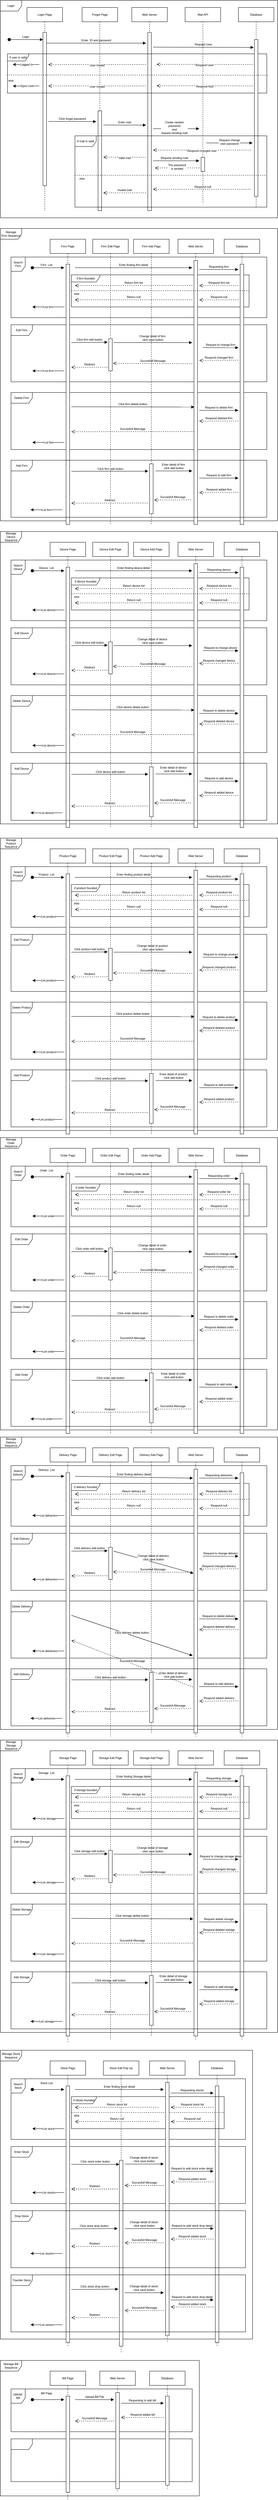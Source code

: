 <mxfile version="20.6.0" type="github">
  <diagram id="kgpKYQtTHZ0yAKxKKP6v" name="Page-1">
    <mxGraphModel dx="1188" dy="1811" grid="1" gridSize="10" guides="1" tooltips="1" connect="1" arrows="1" fold="1" page="1" pageScale="1" pageWidth="850" pageHeight="1100" math="0" shadow="0">
      <root>
        <mxCell id="0" />
        <mxCell id="1" parent="0" />
        <mxCell id="ruPOKvVA3qpuHL2He21k-299" value="Manage Bill Sequence" style="shape=umlFrame;whiteSpace=wrap;html=1;fontSize=8;" vertex="1" parent="1">
          <mxGeometry x="40" y="5580" width="560" height="380" as="geometry" />
        </mxCell>
        <mxCell id="ruPOKvVA3qpuHL2He21k-297" value="" style="shape=umlFrame;whiteSpace=wrap;html=1;fontSize=8;" vertex="1" parent="1">
          <mxGeometry x="70" y="5800" width="510" height="120" as="geometry" />
        </mxCell>
        <mxCell id="ruPOKvVA3qpuHL2He21k-240" value="Manage Stock Sequence" style="shape=umlFrame;whiteSpace=wrap;html=1;fontSize=8;" vertex="1" parent="1">
          <mxGeometry x="40" y="4710" width="710" height="810" as="geometry" />
        </mxCell>
        <mxCell id="ruPOKvVA3qpuHL2He21k-242" value="Enter Stock" style="shape=umlFrame;whiteSpace=wrap;html=1;fontSize=8;" vertex="1" parent="1">
          <mxGeometry x="70" y="4980" width="660" height="160" as="geometry" />
        </mxCell>
        <mxCell id="ruPOKvVA3qpuHL2He21k-243" value="Search Stock" style="shape=umlFrame;whiteSpace=wrap;html=1;fontSize=8;width=40;height=40;" vertex="1" parent="1">
          <mxGeometry x="70" y="4790" width="660" height="170" as="geometry" />
        </mxCell>
        <mxCell id="ruPOKvVA3qpuHL2He21k-139" value="Manage&lt;br&gt;Delivery Sequence" style="shape=umlFrame;whiteSpace=wrap;html=1;fontSize=8;" vertex="1" parent="1">
          <mxGeometry x="40" y="2990" width="780" height="820" as="geometry" />
        </mxCell>
        <mxCell id="ruPOKvVA3qpuHL2He21k-141" value="Search Delivery" style="shape=umlFrame;whiteSpace=wrap;html=1;fontSize=8;width=40;height=40;" vertex="1" parent="1">
          <mxGeometry x="70" y="3070" width="720" height="170" as="geometry" />
        </mxCell>
        <mxCell id="ruPOKvVA3qpuHL2He21k-159" value="if delivery founded" style="shape=umlFrame;whiteSpace=wrap;html=1;fontSize=8;width=80;height=20;" vertex="1" parent="1">
          <mxGeometry x="240" y="3120" width="500" height="90" as="geometry" />
        </mxCell>
        <mxCell id="ruPOKvVA3qpuHL2He21k-147" value="Edit Delivery" style="shape=umlFrame;whiteSpace=wrap;html=1;fontSize=8;" vertex="1" parent="1">
          <mxGeometry x="70" y="3260" width="720" height="160" as="geometry" />
        </mxCell>
        <mxCell id="zucG0PeZeZCj6K6YwV2G-189" value="Login" style="shape=umlFrame;whiteSpace=wrap;html=1;fontSize=8;" parent="1" vertex="1">
          <mxGeometry x="40" y="-1040" width="780" height="610" as="geometry" />
        </mxCell>
        <mxCell id="3nuBFxr9cyL0pnOWT2aG-1" value="Login Page" style="shape=umlLifeline;perimeter=lifelinePerimeter;container=1;collapsible=0;recursiveResize=0;rounded=0;shadow=0;strokeWidth=1;fontSize=8;" parent="1" vertex="1">
          <mxGeometry x="115" y="-1020" width="100" height="570" as="geometry" />
        </mxCell>
        <mxCell id="3nuBFxr9cyL0pnOWT2aG-2" value="" style="points=[];perimeter=orthogonalPerimeter;rounded=0;shadow=0;strokeWidth=1;fontSize=8;" parent="3nuBFxr9cyL0pnOWT2aG-1" vertex="1">
          <mxGeometry x="45" y="70" width="10" height="430" as="geometry" />
        </mxCell>
        <mxCell id="3nuBFxr9cyL0pnOWT2aG-8" value="Enter  ID and password" style="verticalAlign=bottom;endArrow=block;shadow=0;strokeWidth=1;fontSize=8;" parent="3nuBFxr9cyL0pnOWT2aG-1" edge="1">
          <mxGeometry relative="1" as="geometry">
            <mxPoint x="55" y="100" as="sourcePoint" />
            <mxPoint x="335" y="100" as="targetPoint" />
          </mxGeometry>
        </mxCell>
        <mxCell id="3nuBFxr9cyL0pnOWT2aG-5" value="Web Server" style="shape=umlLifeline;perimeter=lifelinePerimeter;container=1;collapsible=0;recursiveResize=0;rounded=0;shadow=0;strokeWidth=1;fontSize=8;" parent="1" vertex="1">
          <mxGeometry x="410" y="-1020" width="100" height="550" as="geometry" />
        </mxCell>
        <mxCell id="zucG0PeZeZCj6K6YwV2G-144" value="Request User" style="verticalAlign=bottom;endArrow=block;shadow=0;strokeWidth=1;entryX=-0.2;entryY=0.05;entryDx=0;entryDy=0;entryPerimeter=0;fontSize=8;" parent="3nuBFxr9cyL0pnOWT2aG-5" target="zucG0PeZeZCj6K6YwV2G-156" edge="1">
          <mxGeometry relative="1" as="geometry">
            <mxPoint x="60" y="111.3" as="sourcePoint" />
            <mxPoint x="280" y="111" as="targetPoint" />
          </mxGeometry>
        </mxCell>
        <mxCell id="zucG0PeZeZCj6K6YwV2G-154" value="Enter mail" style="verticalAlign=bottom;endArrow=block;shadow=0;strokeWidth=1;fontSize=8;" parent="3nuBFxr9cyL0pnOWT2aG-5" edge="1">
          <mxGeometry relative="1" as="geometry">
            <mxPoint x="-80" y="329.58" as="sourcePoint" />
            <mxPoint x="40" y="330" as="targetPoint" />
          </mxGeometry>
        </mxCell>
        <mxCell id="zucG0PeZeZCj6K6YwV2G-164" value="Create random &#xa;password&#xa;and &#xa;request sending mail" style="verticalAlign=bottom;endArrow=block;shadow=0;strokeWidth=1;fontSize=8;" parent="3nuBFxr9cyL0pnOWT2aG-5" edge="1">
          <mxGeometry x="-0.077" y="-20" relative="1" as="geometry">
            <mxPoint x="60" y="340" as="sourcePoint" />
            <mxPoint x="190" y="340" as="targetPoint" />
            <mxPoint as="offset" />
          </mxGeometry>
        </mxCell>
        <mxCell id="zucG0PeZeZCj6K6YwV2G-26" value="else" style="text;html=1;strokeColor=none;fillColor=none;align=center;verticalAlign=middle;whiteSpace=wrap;rounded=0;fontSize=8;" parent="1" vertex="1">
          <mxGeometry x="50" y="-820" width="40" height="10" as="geometry" />
        </mxCell>
        <mxCell id="zucG0PeZeZCj6K6YwV2G-28" value="Logged In" style="endArrow=classic;html=1;rounded=0;fontSize=8;" parent="1" edge="1">
          <mxGeometry width="50" height="50" relative="1" as="geometry">
            <mxPoint x="150" y="-860" as="sourcePoint" />
            <mxPoint x="75" y="-860" as="targetPoint" />
          </mxGeometry>
        </mxCell>
        <mxCell id="zucG0PeZeZCj6K6YwV2G-3" value="User Invalid" style="verticalAlign=bottom;endArrow=open;dashed=1;endSize=8;shadow=0;strokeWidth=1;fontSize=8;" parent="1" edge="1">
          <mxGeometry y="10" relative="1" as="geometry">
            <mxPoint x="175" y="-800" as="targetPoint" />
            <mxPoint x="450" y="-800" as="sourcePoint" />
            <Array as="points">
              <mxPoint x="255" y="-800" />
            </Array>
            <mxPoint as="offset" />
          </mxGeometry>
        </mxCell>
        <mxCell id="zucG0PeZeZCj6K6YwV2G-23" value="User Invalid" style="verticalAlign=bottom;endArrow=open;dashed=1;endSize=8;shadow=0;strokeWidth=1;fontSize=8;" parent="1" edge="1">
          <mxGeometry y="10" relative="1" as="geometry">
            <mxPoint x="175" y="-860" as="targetPoint" />
            <mxPoint x="450" y="-860" as="sourcePoint" />
            <Array as="points">
              <mxPoint x="255" y="-860" />
            </Array>
            <mxPoint as="offset" />
          </mxGeometry>
        </mxCell>
        <mxCell id="3nuBFxr9cyL0pnOWT2aG-6" value="" style="points=[];perimeter=orthogonalPerimeter;rounded=0;shadow=0;strokeWidth=1;fontSize=8;" parent="1" vertex="1">
          <mxGeometry x="455" y="-950" width="10" height="500" as="geometry" />
        </mxCell>
        <mxCell id="zucG0PeZeZCj6K6YwV2G-29" value="Eject User" style="endArrow=classic;html=1;rounded=0;fontSize=8;" parent="1" edge="1">
          <mxGeometry x="-0.091" width="50" height="50" relative="1" as="geometry">
            <mxPoint x="150" y="-800" as="sourcePoint" />
            <mxPoint x="75" y="-799.57" as="targetPoint" />
            <mxPoint as="offset" />
          </mxGeometry>
        </mxCell>
        <mxCell id="zucG0PeZeZCj6K6YwV2G-141" value="Forget Page" style="shape=umlLifeline;perimeter=lifelinePerimeter;container=1;collapsible=0;recursiveResize=0;rounded=0;shadow=0;strokeWidth=1;fontSize=8;" parent="1" vertex="1">
          <mxGeometry x="270" y="-1020" width="100" height="570" as="geometry" />
        </mxCell>
        <mxCell id="zucG0PeZeZCj6K6YwV2G-151" value="" style="points=[];perimeter=orthogonalPerimeter;rounded=0;shadow=0;strokeWidth=1;fontSize=8;" parent="zucG0PeZeZCj6K6YwV2G-141" vertex="1">
          <mxGeometry x="45" y="290" width="10" height="280" as="geometry" />
        </mxCell>
        <mxCell id="zucG0PeZeZCj6K6YwV2G-143" value="Database" style="shape=umlLifeline;perimeter=lifelinePerimeter;container=1;collapsible=0;recursiveResize=0;rounded=0;shadow=0;strokeWidth=1;fontSize=8;" parent="1" vertex="1">
          <mxGeometry x="710" y="-1020" width="100" height="560" as="geometry" />
        </mxCell>
        <mxCell id="zucG0PeZeZCj6K6YwV2G-22" value="if user is valid" style="shape=umlFrame;whiteSpace=wrap;html=1;fontSize=8;width=60;height=20;" parent="zucG0PeZeZCj6K6YwV2G-143" vertex="1">
          <mxGeometry x="-650" y="130" width="730" height="110" as="geometry" />
        </mxCell>
        <mxCell id="zucG0PeZeZCj6K6YwV2G-156" value="" style="points=[];perimeter=orthogonalPerimeter;rounded=0;shadow=0;strokeWidth=1;fontSize=8;" parent="zucG0PeZeZCj6K6YwV2G-143" vertex="1">
          <mxGeometry x="45" y="90" width="10" height="440" as="geometry" />
        </mxCell>
        <mxCell id="zucG0PeZeZCj6K6YwV2G-25" value="" style="endArrow=none;dashed=1;html=1;rounded=0;fontSize=8;entryX=1.005;entryY=0.545;entryDx=0;entryDy=0;entryPerimeter=0;exitX=-0.003;exitY=0.539;exitDx=0;exitDy=0;exitPerimeter=0;" parent="zucG0PeZeZCj6K6YwV2G-143" source="zucG0PeZeZCj6K6YwV2G-22" target="zucG0PeZeZCj6K6YwV2G-22" edge="1">
          <mxGeometry width="50" height="50" relative="1" as="geometry">
            <mxPoint x="-623.71" y="150" as="sourcePoint" />
            <mxPoint x="-453.71" y="150" as="targetPoint" />
          </mxGeometry>
        </mxCell>
        <mxCell id="zucG0PeZeZCj6K6YwV2G-168" value="If mail is valid" style="shape=umlFrame;whiteSpace=wrap;html=1;fontSize=8;" parent="zucG0PeZeZCj6K6YwV2G-143" vertex="1">
          <mxGeometry x="-460" y="360" width="540" height="200" as="geometry" />
        </mxCell>
        <mxCell id="zucG0PeZeZCj6K6YwV2G-177" value="Request change&#xa;user password" style="verticalAlign=bottom;endArrow=block;shadow=0;strokeWidth=1;fontSize=8;" parent="zucG0PeZeZCj6K6YwV2G-143" edge="1">
          <mxGeometry y="-10" relative="1" as="geometry">
            <mxPoint x="-90" y="380" as="sourcePoint" />
            <mxPoint x="40" y="380" as="targetPoint" />
            <mxPoint as="offset" />
          </mxGeometry>
        </mxCell>
        <mxCell id="zucG0PeZeZCj6K6YwV2G-171" value="Valid mail" style="verticalAlign=bottom;endArrow=open;dashed=1;endSize=8;shadow=0;strokeWidth=1;fontSize=8;" parent="zucG0PeZeZCj6K6YwV2G-143" edge="1">
          <mxGeometry y="10" relative="1" as="geometry">
            <mxPoint x="-380" y="420" as="targetPoint" />
            <mxPoint x="-260" y="420" as="sourcePoint" />
            <Array as="points" />
            <mxPoint as="offset" />
          </mxGeometry>
        </mxCell>
        <mxCell id="zucG0PeZeZCj6K6YwV2G-169" value="The password &#xa;is sended" style="verticalAlign=bottom;endArrow=open;dashed=1;endSize=8;shadow=0;strokeWidth=1;fontSize=8;" parent="zucG0PeZeZCj6K6YwV2G-143" edge="1">
          <mxGeometry y="10" relative="1" as="geometry">
            <mxPoint x="-235" y="450" as="targetPoint" />
            <mxPoint x="-110" y="450" as="sourcePoint" />
            <Array as="points" />
            <mxPoint as="offset" />
          </mxGeometry>
        </mxCell>
        <mxCell id="zucG0PeZeZCj6K6YwV2G-180" value="Request sending mail" style="verticalAlign=bottom;endArrow=block;shadow=0;strokeWidth=1;fontSize=8;" parent="zucG0PeZeZCj6K6YwV2G-143" edge="1">
          <mxGeometry x="-0.077" relative="1" as="geometry">
            <mxPoint x="-240" y="430" as="sourcePoint" />
            <mxPoint x="-110" y="430" as="targetPoint" />
            <mxPoint as="offset" />
          </mxGeometry>
        </mxCell>
        <mxCell id="zucG0PeZeZCj6K6YwV2G-183" value="" style="endArrow=none;dashed=1;html=1;rounded=0;fontSize=8;entryX=1;entryY=0.553;entryDx=0;entryDy=0;entryPerimeter=0;exitX=-0.002;exitY=0.553;exitDx=0;exitDy=0;exitPerimeter=0;" parent="zucG0PeZeZCj6K6YwV2G-143" source="zucG0PeZeZCj6K6YwV2G-168" target="zucG0PeZeZCj6K6YwV2G-168" edge="1">
          <mxGeometry width="50" height="50" relative="1" as="geometry">
            <mxPoint x="-660" y="470" as="sourcePoint" />
            <mxPoint x="75.84" y="470.66" as="targetPoint" />
          </mxGeometry>
        </mxCell>
        <mxCell id="zucG0PeZeZCj6K6YwV2G-188" value="else" style="text;html=1;strokeColor=none;fillColor=none;align=center;verticalAlign=middle;whiteSpace=wrap;rounded=0;fontSize=8;" parent="zucG0PeZeZCj6K6YwV2G-143" vertex="1">
          <mxGeometry x="-460" y="470" width="40" height="20" as="geometry" />
        </mxCell>
        <mxCell id="zucG0PeZeZCj6K6YwV2G-172" value="Invalid mail" style="verticalAlign=bottom;endArrow=open;dashed=1;endSize=8;shadow=0;strokeWidth=1;fontSize=8;" parent="zucG0PeZeZCj6K6YwV2G-143" edge="1">
          <mxGeometry relative="1" as="geometry">
            <mxPoint x="-380" y="520" as="targetPoint" />
            <mxPoint x="-260" y="520" as="sourcePoint" />
            <Array as="points" />
            <mxPoint as="offset" />
          </mxGeometry>
        </mxCell>
        <mxCell id="zucG0PeZeZCj6K6YwV2G-147" value="Respond User" style="verticalAlign=bottom;endArrow=open;dashed=1;endSize=8;shadow=0;strokeWidth=1;fontSize=8;" parent="1" edge="1">
          <mxGeometry y="10" relative="1" as="geometry">
            <mxPoint x="480" y="-860.42" as="targetPoint" />
            <mxPoint x="750" y="-860" as="sourcePoint" />
            <Array as="points">
              <mxPoint x="560" y="-860.42" />
            </Array>
            <mxPoint as="offset" />
          </mxGeometry>
        </mxCell>
        <mxCell id="zucG0PeZeZCj6K6YwV2G-149" value="Respond Null" style="verticalAlign=bottom;endArrow=open;dashed=1;endSize=8;shadow=0;strokeWidth=1;fontSize=8;" parent="1" edge="1">
          <mxGeometry y="10" relative="1" as="geometry">
            <mxPoint x="480" y="-800.42" as="targetPoint" />
            <mxPoint x="750" y="-800" as="sourcePoint" />
            <Array as="points">
              <mxPoint x="560" y="-800.42" />
            </Array>
            <mxPoint as="offset" />
          </mxGeometry>
        </mxCell>
        <mxCell id="3nuBFxr9cyL0pnOWT2aG-3" value="Login " style="verticalAlign=bottom;startArrow=oval;endArrow=block;startSize=8;shadow=0;strokeWidth=1;fontSize=8;" parent="1" edge="1">
          <mxGeometry relative="1" as="geometry">
            <mxPoint x="65" y="-930" as="sourcePoint" />
            <mxPoint x="160" y="-930" as="targetPoint" />
            <Array as="points">
              <mxPoint x="100" y="-930" />
            </Array>
          </mxGeometry>
        </mxCell>
        <mxCell id="zucG0PeZeZCj6K6YwV2G-153" value="Click forget password" style="verticalAlign=bottom;endArrow=block;shadow=0;strokeWidth=1;fontSize=8;" parent="1" edge="1">
          <mxGeometry relative="1" as="geometry">
            <mxPoint x="175" y="-700.42" as="sourcePoint" />
            <mxPoint x="310" y="-700" as="targetPoint" />
          </mxGeometry>
        </mxCell>
        <mxCell id="zucG0PeZeZCj6K6YwV2G-163" value="Mail API" style="shape=umlLifeline;perimeter=lifelinePerimeter;container=1;collapsible=0;recursiveResize=0;rounded=0;shadow=0;strokeWidth=1;fontSize=8;" parent="1" vertex="1">
          <mxGeometry x="560" y="-1020" width="100" height="550" as="geometry" />
        </mxCell>
        <mxCell id="zucG0PeZeZCj6K6YwV2G-165" value="" style="points=[];perimeter=orthogonalPerimeter;rounded=0;shadow=0;strokeWidth=1;fontSize=8;" parent="zucG0PeZeZCj6K6YwV2G-163" vertex="1">
          <mxGeometry x="45" y="420" width="10" height="40" as="geometry" />
        </mxCell>
        <mxCell id="zucG0PeZeZCj6K6YwV2G-178" value="Respond changed user" style="verticalAlign=bottom;endArrow=open;dashed=1;endSize=8;shadow=0;strokeWidth=1;fontSize=8;" parent="1" edge="1">
          <mxGeometry y="10" relative="1" as="geometry">
            <mxPoint x="470" y="-620" as="targetPoint" />
            <mxPoint x="745" y="-620" as="sourcePoint" />
            <Array as="points" />
            <mxPoint as="offset" />
          </mxGeometry>
        </mxCell>
        <mxCell id="zucG0PeZeZCj6K6YwV2G-182" value="Respond null" style="verticalAlign=bottom;endArrow=open;dashed=1;endSize=8;shadow=0;strokeWidth=1;fontSize=8;" parent="1" edge="1">
          <mxGeometry x="-0.018" y="1" relative="1" as="geometry">
            <mxPoint x="470" y="-510" as="targetPoint" />
            <mxPoint x="745" y="-510" as="sourcePoint" />
            <Array as="points" />
            <mxPoint as="offset" />
          </mxGeometry>
        </mxCell>
        <mxCell id="ruPOKvVA3qpuHL2He21k-140" value="Delete Delivery" style="shape=umlFrame;whiteSpace=wrap;html=1;fontSize=8;" vertex="1" parent="1">
          <mxGeometry x="70" y="3450" width="720" height="160" as="geometry" />
        </mxCell>
        <mxCell id="ruPOKvVA3qpuHL2He21k-142" value="Delivery Page" style="shape=umlLifeline;perimeter=lifelinePerimeter;container=1;collapsible=0;recursiveResize=0;rounded=0;shadow=0;strokeWidth=1;fontSize=8;" vertex="1" parent="1">
          <mxGeometry x="180" y="3020" width="100" height="810" as="geometry" />
        </mxCell>
        <mxCell id="ruPOKvVA3qpuHL2He21k-143" value="List deliveries" style="endArrow=classic;html=1;rounded=0;fontSize=8;" edge="1" parent="ruPOKvVA3qpuHL2He21k-142">
          <mxGeometry width="50" height="50" relative="1" as="geometry">
            <mxPoint x="40" y="190" as="sourcePoint" />
            <mxPoint x="-50" y="190" as="targetPoint" />
          </mxGeometry>
        </mxCell>
        <mxCell id="ruPOKvVA3qpuHL2He21k-145" value="List deliveries" style="endArrow=classic;html=1;rounded=0;fontSize=8;" edge="1" parent="ruPOKvVA3qpuHL2He21k-142">
          <mxGeometry width="50" height="50" relative="1" as="geometry">
            <mxPoint x="40" y="369.31" as="sourcePoint" />
            <mxPoint x="-50" y="369.31" as="targetPoint" />
          </mxGeometry>
        </mxCell>
        <mxCell id="ruPOKvVA3qpuHL2He21k-146" value="List deliveries" style="endArrow=classic;html=1;rounded=0;fontSize=8;" edge="1" parent="ruPOKvVA3qpuHL2He21k-142">
          <mxGeometry width="50" height="50" relative="1" as="geometry">
            <mxPoint x="40" y="570" as="sourcePoint" />
            <mxPoint x="-50" y="570" as="targetPoint" />
          </mxGeometry>
        </mxCell>
        <mxCell id="ruPOKvVA3qpuHL2He21k-148" value="" style="points=[];perimeter=orthogonalPerimeter;rounded=0;shadow=0;strokeWidth=1;fontSize=8;" vertex="1" parent="1">
          <mxGeometry x="225" y="3090" width="10" height="730" as="geometry" />
        </mxCell>
        <mxCell id="ruPOKvVA3qpuHL2He21k-149" value="Redirect" style="html=1;verticalAlign=bottom;endArrow=open;dashed=1;endSize=8;rounded=0;fontSize=8;exitX=-0.3;exitY=0.885;exitDx=0;exitDy=0;exitPerimeter=0;" edge="1" parent="1" source="ruPOKvVA3qpuHL2He21k-164">
          <mxGeometry relative="1" as="geometry">
            <mxPoint x="370" y="3379.31" as="sourcePoint" />
            <mxPoint x="240" y="3379.31" as="targetPoint" />
          </mxGeometry>
        </mxCell>
        <mxCell id="ruPOKvVA3qpuHL2He21k-150" value="Web Server" style="shape=umlLifeline;perimeter=lifelinePerimeter;container=1;collapsible=0;recursiveResize=0;rounded=0;shadow=0;strokeWidth=1;fontSize=8;" vertex="1" parent="1">
          <mxGeometry x="540" y="3020" width="100" height="810" as="geometry" />
        </mxCell>
        <mxCell id="ruPOKvVA3qpuHL2He21k-151" value="" style="points=[];perimeter=orthogonalPerimeter;rounded=0;shadow=0;strokeWidth=1;fontSize=8;" vertex="1" parent="ruPOKvVA3qpuHL2He21k-150">
          <mxGeometry x="45" y="60" width="10" height="740" as="geometry" />
        </mxCell>
        <mxCell id="ruPOKvVA3qpuHL2He21k-152" value="Succesfull Message" style="html=1;verticalAlign=bottom;endArrow=open;dashed=1;endSize=8;rounded=0;fontSize=8;entryX=1.2;entryY=0.765;entryDx=0;entryDy=0;entryPerimeter=0;" edge="1" parent="ruPOKvVA3qpuHL2He21k-150" target="ruPOKvVA3qpuHL2He21k-164">
          <mxGeometry relative="1" as="geometry">
            <mxPoint x="40" y="349.31" as="sourcePoint" />
            <mxPoint x="-70" y="349.31" as="targetPoint" />
          </mxGeometry>
        </mxCell>
        <mxCell id="ruPOKvVA3qpuHL2He21k-153" value="Respond deleted delivery" style="html=1;verticalAlign=bottom;endArrow=open;dashed=1;endSize=8;rounded=0;fontSize=8;" edge="1" parent="ruPOKvVA3qpuHL2He21k-150">
          <mxGeometry relative="1" as="geometry">
            <mxPoint x="170" y="510" as="sourcePoint" />
            <mxPoint x="60" y="510" as="targetPoint" />
          </mxGeometry>
        </mxCell>
        <mxCell id="ruPOKvVA3qpuHL2He21k-154" value="Enter finding delivery detail" style="verticalAlign=bottom;endArrow=block;shadow=0;strokeWidth=1;fontSize=8;entryX=-0.3;entryY=0.034;entryDx=0;entryDy=0;entryPerimeter=0;" edge="1" parent="1" target="ruPOKvVA3qpuHL2He21k-151">
          <mxGeometry relative="1" as="geometry">
            <mxPoint x="250" y="3100" as="sourcePoint" />
            <mxPoint x="500" y="3100" as="targetPoint" />
          </mxGeometry>
        </mxCell>
        <mxCell id="ruPOKvVA3qpuHL2He21k-155" value="Delivery  List" style="verticalAlign=bottom;startArrow=oval;endArrow=block;startSize=8;shadow=0;strokeWidth=1;fontSize=8;" edge="1" parent="1">
          <mxGeometry x="-0.111" y="10" relative="1" as="geometry">
            <mxPoint x="130" y="3100" as="sourcePoint" />
            <mxPoint x="220" y="3100" as="targetPoint" />
            <mxPoint as="offset" />
          </mxGeometry>
        </mxCell>
        <mxCell id="ruPOKvVA3qpuHL2He21k-156" value="Database" style="shape=umlLifeline;perimeter=lifelinePerimeter;container=1;collapsible=0;recursiveResize=0;rounded=0;shadow=0;strokeWidth=1;fontSize=8;" vertex="1" parent="1">
          <mxGeometry x="670" y="3020" width="100" height="810" as="geometry" />
        </mxCell>
        <mxCell id="ruPOKvVA3qpuHL2He21k-157" value="" style="points=[];perimeter=orthogonalPerimeter;rounded=0;shadow=0;strokeWidth=1;fontSize=8;" vertex="1" parent="ruPOKvVA3qpuHL2He21k-156">
          <mxGeometry x="45" y="70" width="10" height="730" as="geometry" />
        </mxCell>
        <mxCell id="ruPOKvVA3qpuHL2He21k-158" value="Respond null" style="html=1;verticalAlign=bottom;endArrow=open;dashed=1;endSize=8;rounded=0;fontSize=8;" edge="1" parent="ruPOKvVA3qpuHL2He21k-156">
          <mxGeometry relative="1" as="geometry">
            <mxPoint x="40" y="170" as="sourcePoint" />
            <mxPoint x="-70" y="170" as="targetPoint" />
          </mxGeometry>
        </mxCell>
        <mxCell id="ruPOKvVA3qpuHL2He21k-160" value="Requesting deliveries" style="verticalAlign=bottom;endArrow=block;shadow=0;strokeWidth=1;fontSize=8;" edge="1" parent="ruPOKvVA3qpuHL2He21k-156">
          <mxGeometry relative="1" as="geometry">
            <mxPoint x="-70" y="85" as="sourcePoint" />
            <mxPoint x="40" y="85" as="targetPoint" />
          </mxGeometry>
        </mxCell>
        <mxCell id="ruPOKvVA3qpuHL2He21k-170" value="Request to change delivery" style="verticalAlign=bottom;endArrow=block;shadow=0;strokeWidth=1;fontSize=8;" edge="1" parent="ruPOKvVA3qpuHL2He21k-156">
          <mxGeometry relative="1" as="geometry">
            <mxPoint x="-60" y="304" as="sourcePoint" />
            <mxPoint x="40" y="304.31" as="targetPoint" />
          </mxGeometry>
        </mxCell>
        <mxCell id="ruPOKvVA3qpuHL2He21k-161" value="Respond delivery list" style="html=1;verticalAlign=bottom;endArrow=open;dashed=1;endSize=8;rounded=0;fontSize=8;" edge="1" parent="1">
          <mxGeometry relative="1" as="geometry">
            <mxPoint x="710" y="3150" as="sourcePoint" />
            <mxPoint x="600" y="3150" as="targetPoint" />
          </mxGeometry>
        </mxCell>
        <mxCell id="ruPOKvVA3qpuHL2He21k-162" value="Delivery Edit Page" style="shape=umlLifeline;perimeter=lifelinePerimeter;container=1;collapsible=0;recursiveResize=0;rounded=0;shadow=0;strokeWidth=1;fontSize=8;" vertex="1" parent="1">
          <mxGeometry x="300" y="3020" width="100" height="810" as="geometry" />
        </mxCell>
        <mxCell id="ruPOKvVA3qpuHL2He21k-164" value="" style="points=[];perimeter=orthogonalPerimeter;rounded=0;shadow=0;strokeWidth=1;fontSize=8;" vertex="1" parent="ruPOKvVA3qpuHL2He21k-162">
          <mxGeometry x="45" y="279.31" width="10" height="90" as="geometry" />
        </mxCell>
        <mxCell id="ruPOKvVA3qpuHL2He21k-165" value="Return null" style="html=1;verticalAlign=bottom;endArrow=open;dashed=1;endSize=8;rounded=0;fontSize=8;" edge="1" parent="1">
          <mxGeometry relative="1" as="geometry">
            <mxPoint x="580" y="3190" as="sourcePoint" />
            <mxPoint x="250" y="3190" as="targetPoint" />
          </mxGeometry>
        </mxCell>
        <mxCell id="ruPOKvVA3qpuHL2He21k-166" value="" style="endArrow=none;dashed=1;html=1;rounded=0;fontSize=8;" edge="1" parent="1" target="ruPOKvVA3qpuHL2He21k-159">
          <mxGeometry width="50" height="50" relative="1" as="geometry">
            <mxPoint x="240" y="3165" as="sourcePoint" />
            <mxPoint x="660" y="3165" as="targetPoint" />
          </mxGeometry>
        </mxCell>
        <mxCell id="ruPOKvVA3qpuHL2He21k-167" value="else" style="text;html=1;strokeColor=none;fillColor=none;align=center;verticalAlign=middle;whiteSpace=wrap;rounded=0;fontSize=8;" vertex="1" parent="1">
          <mxGeometry x="240" y="3165" width="30" height="15" as="geometry" />
        </mxCell>
        <mxCell id="ruPOKvVA3qpuHL2He21k-168" value="" style="endArrow=none;dashed=1;html=1;rounded=0;fontSize=8;entryX=1;entryY=0.494;entryDx=0;entryDy=0;entryPerimeter=0;" edge="1" parent="1" target="ruPOKvVA3qpuHL2He21k-159">
          <mxGeometry width="50" height="50" relative="1" as="geometry">
            <mxPoint x="240" y="3164.43" as="sourcePoint" />
            <mxPoint x="310" y="3164.43" as="targetPoint" />
          </mxGeometry>
        </mxCell>
        <mxCell id="ruPOKvVA3qpuHL2He21k-169" value="Change detail of delivery &#xa;click save button" style="verticalAlign=bottom;endArrow=block;shadow=0;strokeWidth=1;fontSize=8;exitX=1.367;exitY=0.117;exitDx=0;exitDy=0;exitPerimeter=0;entryX=-0.133;entryY=0.395;entryDx=0;entryDy=0;entryPerimeter=0;" edge="1" parent="1" source="ruPOKvVA3qpuHL2He21k-164" target="ruPOKvVA3qpuHL2He21k-151">
          <mxGeometry relative="1" as="geometry">
            <mxPoint x="450" y="3309.89" as="sourcePoint" />
            <mxPoint x="560" y="3309.58" as="targetPoint" />
          </mxGeometry>
        </mxCell>
        <mxCell id="ruPOKvVA3qpuHL2He21k-171" value="Respond changed delivery" style="html=1;verticalAlign=bottom;endArrow=open;dashed=1;endSize=8;rounded=0;fontSize=8;" edge="1" parent="1">
          <mxGeometry relative="1" as="geometry">
            <mxPoint x="710" y="3359.31" as="sourcePoint" />
            <mxPoint x="600" y="3360" as="targetPoint" />
          </mxGeometry>
        </mxCell>
        <mxCell id="ruPOKvVA3qpuHL2He21k-172" value="Request to delete delivery" style="verticalAlign=bottom;endArrow=block;shadow=0;strokeWidth=1;fontSize=8;" edge="1" parent="1">
          <mxGeometry relative="1" as="geometry">
            <mxPoint x="600" y="3500" as="sourcePoint" />
            <mxPoint x="710" y="3500" as="targetPoint" />
          </mxGeometry>
        </mxCell>
        <mxCell id="ruPOKvVA3qpuHL2He21k-173" value="Succesfull Message" style="html=1;verticalAlign=bottom;endArrow=open;dashed=1;endSize=8;rounded=0;fontSize=8;exitX=-0.3;exitY=0.826;exitDx=0;exitDy=0;exitPerimeter=0;" edge="1" parent="1" source="ruPOKvVA3qpuHL2He21k-151">
          <mxGeometry relative="1" as="geometry">
            <mxPoint x="500" y="3560" as="sourcePoint" />
            <mxPoint x="240" y="3560" as="targetPoint" />
          </mxGeometry>
        </mxCell>
        <mxCell id="ruPOKvVA3qpuHL2He21k-174" value="Click delivery edit button" style="verticalAlign=bottom;endArrow=block;shadow=0;strokeWidth=1;fontSize=8;entryX=-0.3;entryY=0.108;entryDx=0;entryDy=0;entryPerimeter=0;" edge="1" parent="1" target="ruPOKvVA3qpuHL2He21k-164">
          <mxGeometry relative="1" as="geometry">
            <mxPoint x="240" y="3310" as="sourcePoint" />
            <mxPoint x="330" y="3310" as="targetPoint" />
          </mxGeometry>
        </mxCell>
        <mxCell id="ruPOKvVA3qpuHL2He21k-175" value="Click delivery delete button" style="verticalAlign=bottom;endArrow=block;shadow=0;strokeWidth=1;fontSize=8;entryX=-0.383;entryY=0.707;entryDx=0;entryDy=0;entryPerimeter=0;" edge="1" parent="1" target="ruPOKvVA3qpuHL2He21k-151">
          <mxGeometry relative="1" as="geometry">
            <mxPoint x="240" y="3490" as="sourcePoint" />
            <mxPoint x="330" y="3490" as="targetPoint" />
          </mxGeometry>
        </mxCell>
        <mxCell id="ruPOKvVA3qpuHL2He21k-163" value="Return delivery list" style="html=1;verticalAlign=bottom;endArrow=open;dashed=1;endSize=8;rounded=0;fontSize=8;" edge="1" parent="1">
          <mxGeometry relative="1" as="geometry">
            <mxPoint x="580" y="3150" as="sourcePoint" />
            <mxPoint x="250" y="3150" as="targetPoint" />
          </mxGeometry>
        </mxCell>
        <mxCell id="ruPOKvVA3qpuHL2He21k-176" value="Delivery Add Page" style="shape=umlLifeline;perimeter=lifelinePerimeter;container=1;collapsible=0;recursiveResize=0;rounded=0;shadow=0;strokeWidth=1;fontSize=8;" vertex="1" parent="1">
          <mxGeometry x="415" y="3020" width="100" height="800" as="geometry" />
        </mxCell>
        <mxCell id="ruPOKvVA3qpuHL2He21k-178" value="Add Delivery" style="shape=umlFrame;whiteSpace=wrap;html=1;fontSize=8;" vertex="1" parent="1">
          <mxGeometry x="70" y="3640" width="720" height="160" as="geometry" />
        </mxCell>
        <mxCell id="ruPOKvVA3qpuHL2He21k-180" value="" style="points=[];perimeter=orthogonalPerimeter;rounded=0;shadow=0;strokeWidth=1;fontSize=8;" vertex="1" parent="1">
          <mxGeometry x="460" y="3650" width="10" height="140" as="geometry" />
        </mxCell>
        <mxCell id="ruPOKvVA3qpuHL2He21k-181" value="Click delivery add button" style="verticalAlign=bottom;endArrow=block;shadow=0;strokeWidth=1;fontSize=8;entryX=-0.383;entryY=0.148;entryDx=0;entryDy=0;entryPerimeter=0;" edge="1" parent="1" target="ruPOKvVA3qpuHL2He21k-180">
          <mxGeometry x="0.018" y="-1" relative="1" as="geometry">
            <mxPoint x="240" y="3670.97" as="sourcePoint" />
            <mxPoint x="342" y="3670" as="targetPoint" />
            <mxPoint as="offset" />
          </mxGeometry>
        </mxCell>
        <mxCell id="ruPOKvVA3qpuHL2He21k-182" value="Enter detail of delivery &#xa;click add button" style="verticalAlign=bottom;endArrow=block;shadow=0;strokeWidth=1;fontSize=8;exitX=1.367;exitY=0.117;exitDx=0;exitDy=0;exitPerimeter=0;" edge="1" parent="1">
          <mxGeometry relative="1" as="geometry">
            <mxPoint x="476.84" y="3670" as="sourcePoint" />
            <mxPoint x="580" y="3670" as="targetPoint" />
          </mxGeometry>
        </mxCell>
        <mxCell id="ruPOKvVA3qpuHL2He21k-183" value="Request to add delivery" style="verticalAlign=bottom;endArrow=block;shadow=0;strokeWidth=1;fontSize=8;" edge="1" parent="1">
          <mxGeometry relative="1" as="geometry">
            <mxPoint x="600" y="3690" as="sourcePoint" />
            <mxPoint x="710" y="3690" as="targetPoint" />
          </mxGeometry>
        </mxCell>
        <mxCell id="ruPOKvVA3qpuHL2He21k-184" value="Respond added delivery" style="html=1;verticalAlign=bottom;endArrow=open;dashed=1;endSize=8;rounded=0;fontSize=8;" edge="1" parent="1">
          <mxGeometry relative="1" as="geometry">
            <mxPoint x="710" y="3730.0" as="sourcePoint" />
            <mxPoint x="600" y="3730.69" as="targetPoint" />
          </mxGeometry>
        </mxCell>
        <mxCell id="ruPOKvVA3qpuHL2He21k-185" value="Succesfull Message" style="html=1;verticalAlign=bottom;endArrow=open;dashed=1;endSize=8;rounded=0;fontSize=8;entryX=1.283;entryY=0.725;entryDx=0;entryDy=0;entryPerimeter=0;" edge="1" parent="1" target="ruPOKvVA3qpuHL2He21k-180">
          <mxGeometry relative="1" as="geometry">
            <mxPoint x="576.5" y="3751.15" as="sourcePoint" />
            <mxPoint x="480" y="3750" as="targetPoint" />
          </mxGeometry>
        </mxCell>
        <mxCell id="ruPOKvVA3qpuHL2He21k-186" value="Redirect" style="html=1;verticalAlign=bottom;endArrow=open;dashed=1;endSize=8;rounded=0;fontSize=8;exitX=-0.3;exitY=0.885;exitDx=0;exitDy=0;exitPerimeter=0;entryX=0.236;entryY=0.752;entryDx=0;entryDy=0;entryPerimeter=0;" edge="1" parent="1" target="ruPOKvVA3qpuHL2He21k-178">
          <mxGeometry relative="1" as="geometry">
            <mxPoint x="455" y="3760" as="sourcePoint" />
            <mxPoint x="353" y="3760.35" as="targetPoint" />
          </mxGeometry>
        </mxCell>
        <mxCell id="ruPOKvVA3qpuHL2He21k-187" value="List deliveries" style="endArrow=classic;html=1;rounded=0;fontSize=8;" edge="1" parent="1">
          <mxGeometry width="50" height="50" relative="1" as="geometry">
            <mxPoint x="215" y="3779" as="sourcePoint" />
            <mxPoint x="125" y="3779" as="targetPoint" />
          </mxGeometry>
        </mxCell>
        <mxCell id="ruPOKvVA3qpuHL2He21k-188" value="Manage&lt;br&gt;Storage Sequence" style="shape=umlFrame;whiteSpace=wrap;html=1;fontSize=8;" vertex="1" parent="1">
          <mxGeometry x="40" y="3840" width="780" height="820" as="geometry" />
        </mxCell>
        <mxCell id="ruPOKvVA3qpuHL2He21k-189" value="Search Storage" style="shape=umlFrame;whiteSpace=wrap;html=1;fontSize=8;width=40;height=40;" vertex="1" parent="1">
          <mxGeometry x="70" y="3920" width="720" height="170" as="geometry" />
        </mxCell>
        <mxCell id="ruPOKvVA3qpuHL2He21k-190" value="if storage founded" style="shape=umlFrame;whiteSpace=wrap;html=1;fontSize=8;width=80;height=20;" vertex="1" parent="1">
          <mxGeometry x="240" y="3970" width="500" height="90" as="geometry" />
        </mxCell>
        <mxCell id="ruPOKvVA3qpuHL2He21k-191" value="Edit Storage" style="shape=umlFrame;whiteSpace=wrap;html=1;fontSize=8;" vertex="1" parent="1">
          <mxGeometry x="70" y="4110" width="720" height="160" as="geometry" />
        </mxCell>
        <mxCell id="ruPOKvVA3qpuHL2He21k-192" value="Delete Storage" style="shape=umlFrame;whiteSpace=wrap;html=1;fontSize=8;" vertex="1" parent="1">
          <mxGeometry x="70" y="4300" width="720" height="160" as="geometry" />
        </mxCell>
        <mxCell id="ruPOKvVA3qpuHL2He21k-193" value="Storage Page" style="shape=umlLifeline;perimeter=lifelinePerimeter;container=1;collapsible=0;recursiveResize=0;rounded=0;shadow=0;strokeWidth=1;fontSize=8;" vertex="1" parent="1">
          <mxGeometry x="180" y="3870" width="100" height="820" as="geometry" />
        </mxCell>
        <mxCell id="ruPOKvVA3qpuHL2He21k-194" value="List storage" style="endArrow=classic;html=1;rounded=0;fontSize=8;" edge="1" parent="ruPOKvVA3qpuHL2He21k-193">
          <mxGeometry width="50" height="50" relative="1" as="geometry">
            <mxPoint x="40" y="190" as="sourcePoint" />
            <mxPoint x="-50" y="190" as="targetPoint" />
          </mxGeometry>
        </mxCell>
        <mxCell id="ruPOKvVA3qpuHL2He21k-195" value="List storage" style="endArrow=classic;html=1;rounded=0;fontSize=8;" edge="1" parent="ruPOKvVA3qpuHL2He21k-193">
          <mxGeometry width="50" height="50" relative="1" as="geometry">
            <mxPoint x="40" y="369.31" as="sourcePoint" />
            <mxPoint x="-50" y="369.31" as="targetPoint" />
          </mxGeometry>
        </mxCell>
        <mxCell id="ruPOKvVA3qpuHL2He21k-196" value="List storage" style="endArrow=classic;html=1;rounded=0;fontSize=8;" edge="1" parent="ruPOKvVA3qpuHL2He21k-193">
          <mxGeometry width="50" height="50" relative="1" as="geometry">
            <mxPoint x="40" y="570" as="sourcePoint" />
            <mxPoint x="-50" y="570" as="targetPoint" />
          </mxGeometry>
        </mxCell>
        <mxCell id="ruPOKvVA3qpuHL2He21k-197" value="" style="points=[];perimeter=orthogonalPerimeter;rounded=0;shadow=0;strokeWidth=1;fontSize=8;" vertex="1" parent="1">
          <mxGeometry x="225" y="3940" width="10" height="730" as="geometry" />
        </mxCell>
        <mxCell id="ruPOKvVA3qpuHL2He21k-198" value="Redirect" style="html=1;verticalAlign=bottom;endArrow=open;dashed=1;endSize=8;rounded=0;fontSize=8;exitX=-0.3;exitY=0.885;exitDx=0;exitDy=0;exitPerimeter=0;" edge="1" parent="1" source="ruPOKvVA3qpuHL2He21k-212">
          <mxGeometry relative="1" as="geometry">
            <mxPoint x="370" y="4229.31" as="sourcePoint" />
            <mxPoint x="240" y="4229.31" as="targetPoint" />
          </mxGeometry>
        </mxCell>
        <mxCell id="ruPOKvVA3qpuHL2He21k-199" value="Web Server" style="shape=umlLifeline;perimeter=lifelinePerimeter;container=1;collapsible=0;recursiveResize=0;rounded=0;shadow=0;strokeWidth=1;fontSize=8;" vertex="1" parent="1">
          <mxGeometry x="540" y="3870" width="100" height="810" as="geometry" />
        </mxCell>
        <mxCell id="ruPOKvVA3qpuHL2He21k-200" value="" style="points=[];perimeter=orthogonalPerimeter;rounded=0;shadow=0;strokeWidth=1;fontSize=8;" vertex="1" parent="ruPOKvVA3qpuHL2He21k-199">
          <mxGeometry x="45" y="60" width="10" height="740" as="geometry" />
        </mxCell>
        <mxCell id="ruPOKvVA3qpuHL2He21k-201" value="Succesfull Message" style="html=1;verticalAlign=bottom;endArrow=open;dashed=1;endSize=8;rounded=0;fontSize=8;entryX=1.2;entryY=0.765;entryDx=0;entryDy=0;entryPerimeter=0;" edge="1" parent="ruPOKvVA3qpuHL2He21k-199" target="ruPOKvVA3qpuHL2He21k-212">
          <mxGeometry relative="1" as="geometry">
            <mxPoint x="40" y="348" as="sourcePoint" />
            <mxPoint x="-70" y="349.31" as="targetPoint" />
          </mxGeometry>
        </mxCell>
        <mxCell id="ruPOKvVA3qpuHL2He21k-202" value="Respond deleted storage" style="html=1;verticalAlign=bottom;endArrow=open;dashed=1;endSize=8;rounded=0;fontSize=8;" edge="1" parent="ruPOKvVA3qpuHL2He21k-199">
          <mxGeometry relative="1" as="geometry">
            <mxPoint x="170" y="510" as="sourcePoint" />
            <mxPoint x="60" y="510" as="targetPoint" />
          </mxGeometry>
        </mxCell>
        <mxCell id="ruPOKvVA3qpuHL2He21k-203" value="Enter finding Storage detail" style="verticalAlign=bottom;endArrow=block;shadow=0;strokeWidth=1;fontSize=8;" edge="1" parent="1">
          <mxGeometry relative="1" as="geometry">
            <mxPoint x="250" y="3950" as="sourcePoint" />
            <mxPoint x="580" y="3950" as="targetPoint" />
          </mxGeometry>
        </mxCell>
        <mxCell id="ruPOKvVA3qpuHL2He21k-204" value="Storage  List" style="verticalAlign=bottom;startArrow=oval;endArrow=block;startSize=8;shadow=0;strokeWidth=1;fontSize=8;" edge="1" parent="1">
          <mxGeometry x="-0.111" y="10" relative="1" as="geometry">
            <mxPoint x="130" y="3950" as="sourcePoint" />
            <mxPoint x="220" y="3950" as="targetPoint" />
            <mxPoint as="offset" />
          </mxGeometry>
        </mxCell>
        <mxCell id="ruPOKvVA3qpuHL2He21k-205" value="Database" style="shape=umlLifeline;perimeter=lifelinePerimeter;container=1;collapsible=0;recursiveResize=0;rounded=0;shadow=0;strokeWidth=1;fontSize=8;" vertex="1" parent="1">
          <mxGeometry x="670" y="3870" width="100" height="810" as="geometry" />
        </mxCell>
        <mxCell id="ruPOKvVA3qpuHL2He21k-206" value="" style="points=[];perimeter=orthogonalPerimeter;rounded=0;shadow=0;strokeWidth=1;fontSize=8;" vertex="1" parent="ruPOKvVA3qpuHL2He21k-205">
          <mxGeometry x="45" y="70" width="10" height="730" as="geometry" />
        </mxCell>
        <mxCell id="ruPOKvVA3qpuHL2He21k-207" value="Respond null" style="html=1;verticalAlign=bottom;endArrow=open;dashed=1;endSize=8;rounded=0;fontSize=8;" edge="1" parent="ruPOKvVA3qpuHL2He21k-205">
          <mxGeometry relative="1" as="geometry">
            <mxPoint x="40" y="170" as="sourcePoint" />
            <mxPoint x="-70" y="170" as="targetPoint" />
          </mxGeometry>
        </mxCell>
        <mxCell id="ruPOKvVA3qpuHL2He21k-208" value="Requesting storage" style="verticalAlign=bottom;endArrow=block;shadow=0;strokeWidth=1;fontSize=8;" edge="1" parent="ruPOKvVA3qpuHL2He21k-205">
          <mxGeometry relative="1" as="geometry">
            <mxPoint x="-70" y="85" as="sourcePoint" />
            <mxPoint x="40" y="85" as="targetPoint" />
          </mxGeometry>
        </mxCell>
        <mxCell id="ruPOKvVA3qpuHL2He21k-209" value="Request to change storage detail" style="verticalAlign=bottom;endArrow=block;shadow=0;strokeWidth=1;fontSize=8;" edge="1" parent="ruPOKvVA3qpuHL2He21k-205">
          <mxGeometry relative="1" as="geometry">
            <mxPoint x="-60" y="304" as="sourcePoint" />
            <mxPoint x="40" y="304.31" as="targetPoint" />
          </mxGeometry>
        </mxCell>
        <mxCell id="ruPOKvVA3qpuHL2He21k-210" value="Respond storage list" style="html=1;verticalAlign=bottom;endArrow=open;dashed=1;endSize=8;rounded=0;fontSize=8;" edge="1" parent="1">
          <mxGeometry relative="1" as="geometry">
            <mxPoint x="710" y="4000" as="sourcePoint" />
            <mxPoint x="600" y="4000" as="targetPoint" />
          </mxGeometry>
        </mxCell>
        <mxCell id="ruPOKvVA3qpuHL2He21k-211" value="Storage Edit Page" style="shape=umlLifeline;perimeter=lifelinePerimeter;container=1;collapsible=0;recursiveResize=0;rounded=0;shadow=0;strokeWidth=1;fontSize=8;" vertex="1" parent="1">
          <mxGeometry x="300" y="3870" width="100" height="810" as="geometry" />
        </mxCell>
        <mxCell id="ruPOKvVA3qpuHL2He21k-212" value="" style="points=[];perimeter=orthogonalPerimeter;rounded=0;shadow=0;strokeWidth=1;fontSize=8;" vertex="1" parent="ruPOKvVA3qpuHL2He21k-211">
          <mxGeometry x="45" y="279.31" width="10" height="90" as="geometry" />
        </mxCell>
        <mxCell id="ruPOKvVA3qpuHL2He21k-213" value="Return null" style="html=1;verticalAlign=bottom;endArrow=open;dashed=1;endSize=8;rounded=0;fontSize=8;" edge="1" parent="1">
          <mxGeometry relative="1" as="geometry">
            <mxPoint x="580" y="4040" as="sourcePoint" />
            <mxPoint x="250" y="4040" as="targetPoint" />
          </mxGeometry>
        </mxCell>
        <mxCell id="ruPOKvVA3qpuHL2He21k-214" value="" style="endArrow=none;dashed=1;html=1;rounded=0;fontSize=8;" edge="1" parent="1" target="ruPOKvVA3qpuHL2He21k-190">
          <mxGeometry width="50" height="50" relative="1" as="geometry">
            <mxPoint x="240" y="4015" as="sourcePoint" />
            <mxPoint x="660" y="4015" as="targetPoint" />
          </mxGeometry>
        </mxCell>
        <mxCell id="ruPOKvVA3qpuHL2He21k-215" value="else" style="text;html=1;strokeColor=none;fillColor=none;align=center;verticalAlign=middle;whiteSpace=wrap;rounded=0;fontSize=8;" vertex="1" parent="1">
          <mxGeometry x="240" y="4015" width="30" height="15" as="geometry" />
        </mxCell>
        <mxCell id="ruPOKvVA3qpuHL2He21k-216" value="" style="endArrow=none;dashed=1;html=1;rounded=0;fontSize=8;entryX=1;entryY=0.494;entryDx=0;entryDy=0;entryPerimeter=0;" edge="1" parent="1" target="ruPOKvVA3qpuHL2He21k-190">
          <mxGeometry width="50" height="50" relative="1" as="geometry">
            <mxPoint x="240" y="4014.43" as="sourcePoint" />
            <mxPoint x="310" y="4014.43" as="targetPoint" />
          </mxGeometry>
        </mxCell>
        <mxCell id="ruPOKvVA3qpuHL2He21k-217" value="Change detail of storage &#xa;click save button" style="verticalAlign=bottom;endArrow=block;shadow=0;strokeWidth=1;fontSize=8;exitX=1.367;exitY=0.117;exitDx=0;exitDy=0;exitPerimeter=0;" edge="1" parent="1" source="ruPOKvVA3qpuHL2He21k-212">
          <mxGeometry relative="1" as="geometry">
            <mxPoint x="450" y="4159.89" as="sourcePoint" />
            <mxPoint x="580" y="4160" as="targetPoint" />
          </mxGeometry>
        </mxCell>
        <mxCell id="ruPOKvVA3qpuHL2He21k-218" value="Respond changed storage" style="html=1;verticalAlign=bottom;endArrow=open;dashed=1;endSize=8;rounded=0;fontSize=8;" edge="1" parent="1">
          <mxGeometry relative="1" as="geometry">
            <mxPoint x="710" y="4209.31" as="sourcePoint" />
            <mxPoint x="600" y="4210" as="targetPoint" />
          </mxGeometry>
        </mxCell>
        <mxCell id="ruPOKvVA3qpuHL2He21k-219" value="Request delete storage" style="verticalAlign=bottom;endArrow=block;shadow=0;strokeWidth=1;fontSize=8;" edge="1" parent="1">
          <mxGeometry relative="1" as="geometry">
            <mxPoint x="600" y="4350" as="sourcePoint" />
            <mxPoint x="710" y="4350" as="targetPoint" />
          </mxGeometry>
        </mxCell>
        <mxCell id="ruPOKvVA3qpuHL2He21k-220" value="Succesfull Message" style="html=1;verticalAlign=bottom;endArrow=open;dashed=1;endSize=8;rounded=0;fontSize=8;exitX=-0.3;exitY=0.648;exitDx=0;exitDy=0;exitPerimeter=0;" edge="1" parent="1" source="ruPOKvVA3qpuHL2He21k-200">
          <mxGeometry relative="1" as="geometry">
            <mxPoint x="500" y="4410" as="sourcePoint" />
            <mxPoint x="240" y="4410" as="targetPoint" />
          </mxGeometry>
        </mxCell>
        <mxCell id="ruPOKvVA3qpuHL2He21k-221" value="Click storage edit button" style="verticalAlign=bottom;endArrow=block;shadow=0;strokeWidth=1;fontSize=8;entryX=-0.3;entryY=0.108;entryDx=0;entryDy=0;entryPerimeter=0;" edge="1" parent="1" target="ruPOKvVA3qpuHL2He21k-212">
          <mxGeometry relative="1" as="geometry">
            <mxPoint x="240" y="4160" as="sourcePoint" />
            <mxPoint x="330" y="4160" as="targetPoint" />
            <Array as="points" />
          </mxGeometry>
        </mxCell>
        <mxCell id="ruPOKvVA3qpuHL2He21k-222" value="Click storage delete button" style="verticalAlign=bottom;endArrow=block;shadow=0;strokeWidth=1;fontSize=8;entryX=-0.217;entryY=0.556;entryDx=0;entryDy=0;entryPerimeter=0;" edge="1" parent="1" target="ruPOKvVA3qpuHL2He21k-200">
          <mxGeometry relative="1" as="geometry">
            <mxPoint x="240" y="4340" as="sourcePoint" />
            <mxPoint x="330" y="4340" as="targetPoint" />
          </mxGeometry>
        </mxCell>
        <mxCell id="ruPOKvVA3qpuHL2He21k-223" value="Return storage list" style="html=1;verticalAlign=bottom;endArrow=open;dashed=1;endSize=8;rounded=0;fontSize=8;" edge="1" parent="1">
          <mxGeometry relative="1" as="geometry">
            <mxPoint x="580" y="4000" as="sourcePoint" />
            <mxPoint x="250" y="4000" as="targetPoint" />
          </mxGeometry>
        </mxCell>
        <mxCell id="ruPOKvVA3qpuHL2He21k-224" value="Storage Add Page" style="shape=umlLifeline;perimeter=lifelinePerimeter;container=1;collapsible=0;recursiveResize=0;rounded=0;shadow=0;strokeWidth=1;fontSize=8;" vertex="1" parent="1">
          <mxGeometry x="415" y="3870" width="100" height="800" as="geometry" />
        </mxCell>
        <mxCell id="ruPOKvVA3qpuHL2He21k-225" value="Add Storage" style="shape=umlFrame;whiteSpace=wrap;html=1;fontSize=8;" vertex="1" parent="1">
          <mxGeometry x="70" y="4490" width="720" height="160" as="geometry" />
        </mxCell>
        <mxCell id="ruPOKvVA3qpuHL2He21k-226" value="" style="points=[];perimeter=orthogonalPerimeter;rounded=0;shadow=0;strokeWidth=1;fontSize=8;" vertex="1" parent="1">
          <mxGeometry x="460" y="4500" width="10" height="140" as="geometry" />
        </mxCell>
        <mxCell id="ruPOKvVA3qpuHL2He21k-227" value="Click storage add button" style="verticalAlign=bottom;endArrow=block;shadow=0;strokeWidth=1;fontSize=8;entryX=-0.383;entryY=0.148;entryDx=0;entryDy=0;entryPerimeter=0;" edge="1" parent="1" target="ruPOKvVA3qpuHL2He21k-226">
          <mxGeometry x="0.018" y="-1" relative="1" as="geometry">
            <mxPoint x="240" y="4520.97" as="sourcePoint" />
            <mxPoint x="342" y="4520" as="targetPoint" />
            <mxPoint as="offset" />
          </mxGeometry>
        </mxCell>
        <mxCell id="ruPOKvVA3qpuHL2He21k-228" value="Enter detail of storage &#xa;click add button" style="verticalAlign=bottom;endArrow=block;shadow=0;strokeWidth=1;fontSize=8;exitX=1.367;exitY=0.117;exitDx=0;exitDy=0;exitPerimeter=0;" edge="1" parent="1">
          <mxGeometry relative="1" as="geometry">
            <mxPoint x="476.84" y="4520" as="sourcePoint" />
            <mxPoint x="580" y="4520" as="targetPoint" />
          </mxGeometry>
        </mxCell>
        <mxCell id="ruPOKvVA3qpuHL2He21k-229" value="Request to add storage" style="verticalAlign=bottom;endArrow=block;shadow=0;strokeWidth=1;fontSize=8;" edge="1" parent="1">
          <mxGeometry relative="1" as="geometry">
            <mxPoint x="600" y="4540" as="sourcePoint" />
            <mxPoint x="710" y="4540" as="targetPoint" />
          </mxGeometry>
        </mxCell>
        <mxCell id="ruPOKvVA3qpuHL2He21k-230" value="Respond added storage" style="html=1;verticalAlign=bottom;endArrow=open;dashed=1;endSize=8;rounded=0;fontSize=8;" edge="1" parent="1">
          <mxGeometry relative="1" as="geometry">
            <mxPoint x="710" y="4580" as="sourcePoint" />
            <mxPoint x="600" y="4580.69" as="targetPoint" />
          </mxGeometry>
        </mxCell>
        <mxCell id="ruPOKvVA3qpuHL2He21k-231" value="Succesfull Message" style="html=1;verticalAlign=bottom;endArrow=open;dashed=1;endSize=8;rounded=0;fontSize=8;entryX=1.283;entryY=0.725;entryDx=0;entryDy=0;entryPerimeter=0;" edge="1" parent="1" target="ruPOKvVA3qpuHL2He21k-226">
          <mxGeometry relative="1" as="geometry">
            <mxPoint x="576.5" y="4601.15" as="sourcePoint" />
            <mxPoint x="480" y="4600" as="targetPoint" />
          </mxGeometry>
        </mxCell>
        <mxCell id="ruPOKvVA3qpuHL2He21k-232" value="Redirect" style="html=1;verticalAlign=bottom;endArrow=open;dashed=1;endSize=8;rounded=0;fontSize=8;exitX=-0.3;exitY=0.885;exitDx=0;exitDy=0;exitPerimeter=0;entryX=0.236;entryY=0.752;entryDx=0;entryDy=0;entryPerimeter=0;" edge="1" parent="1" target="ruPOKvVA3qpuHL2He21k-225">
          <mxGeometry relative="1" as="geometry">
            <mxPoint x="455" y="4610" as="sourcePoint" />
            <mxPoint x="353" y="4610.35" as="targetPoint" />
          </mxGeometry>
        </mxCell>
        <mxCell id="ruPOKvVA3qpuHL2He21k-233" value="List storage" style="endArrow=classic;html=1;rounded=0;fontSize=8;" edge="1" parent="1">
          <mxGeometry width="50" height="50" relative="1" as="geometry">
            <mxPoint x="215" y="4629" as="sourcePoint" />
            <mxPoint x="125" y="4629" as="targetPoint" />
          </mxGeometry>
        </mxCell>
        <mxCell id="ruPOKvVA3qpuHL2He21k-235" value="Stock Page" style="shape=umlLifeline;perimeter=lifelinePerimeter;container=1;collapsible=0;recursiveResize=0;rounded=0;shadow=0;strokeWidth=1;fontSize=8;" vertex="1" parent="1">
          <mxGeometry x="180" y="4740" width="100" height="800" as="geometry" />
        </mxCell>
        <mxCell id="ruPOKvVA3qpuHL2He21k-236" value="List stock" style="endArrow=classic;html=1;rounded=0;fontSize=8;" edge="1" parent="ruPOKvVA3qpuHL2He21k-235">
          <mxGeometry width="50" height="50" relative="1" as="geometry">
            <mxPoint x="40" y="190" as="sourcePoint" />
            <mxPoint x="-50" y="190" as="targetPoint" />
          </mxGeometry>
        </mxCell>
        <mxCell id="ruPOKvVA3qpuHL2He21k-237" value="Redirect" style="html=1;verticalAlign=bottom;endArrow=open;dashed=1;endSize=8;rounded=0;fontSize=8;" edge="1" parent="ruPOKvVA3qpuHL2He21k-235">
          <mxGeometry relative="1" as="geometry">
            <mxPoint x="190" y="359.31" as="sourcePoint" />
            <mxPoint x="60" y="359.31" as="targetPoint" />
          </mxGeometry>
        </mxCell>
        <mxCell id="ruPOKvVA3qpuHL2He21k-238" value="List stocks" style="endArrow=classic;html=1;rounded=0;fontSize=8;" edge="1" parent="ruPOKvVA3qpuHL2He21k-235">
          <mxGeometry width="50" height="50" relative="1" as="geometry">
            <mxPoint x="40" y="369.31" as="sourcePoint" />
            <mxPoint x="-50" y="369.31" as="targetPoint" />
          </mxGeometry>
        </mxCell>
        <mxCell id="ruPOKvVA3qpuHL2He21k-244" value="" style="points=[];perimeter=orthogonalPerimeter;rounded=0;shadow=0;strokeWidth=1;fontSize=8;" vertex="1" parent="1">
          <mxGeometry x="225" y="4810" width="10" height="720" as="geometry" />
        </mxCell>
        <mxCell id="ruPOKvVA3qpuHL2He21k-245" value="Redirect" style="html=1;verticalAlign=bottom;endArrow=open;dashed=1;endSize=8;rounded=0;fontSize=8;" edge="1" parent="1">
          <mxGeometry relative="1" as="geometry">
            <mxPoint x="370" y="5099.31" as="sourcePoint" />
            <mxPoint x="240" y="5099.31" as="targetPoint" />
          </mxGeometry>
        </mxCell>
        <mxCell id="ruPOKvVA3qpuHL2He21k-247" value="Succesfull Message" style="html=1;verticalAlign=bottom;endArrow=open;dashed=1;endSize=8;rounded=0;fontSize=8;" edge="1" parent="1">
          <mxGeometry relative="1" as="geometry">
            <mxPoint x="500" y="5089.31" as="sourcePoint" />
            <mxPoint x="390" y="5089.31" as="targetPoint" />
          </mxGeometry>
        </mxCell>
        <mxCell id="ruPOKvVA3qpuHL2He21k-249" value="Enter finding stock detail" style="verticalAlign=bottom;endArrow=block;shadow=0;strokeWidth=1;fontSize=8;" edge="1" parent="1">
          <mxGeometry relative="1" as="geometry">
            <mxPoint x="250" y="4820" as="sourcePoint" />
            <mxPoint x="500" y="4820" as="targetPoint" />
          </mxGeometry>
        </mxCell>
        <mxCell id="ruPOKvVA3qpuHL2He21k-250" value="Stock List" style="verticalAlign=bottom;startArrow=oval;endArrow=block;startSize=8;shadow=0;strokeWidth=1;fontSize=8;" edge="1" parent="1">
          <mxGeometry x="-0.111" y="10" relative="1" as="geometry">
            <mxPoint x="130" y="4820" as="sourcePoint" />
            <mxPoint x="220" y="4820" as="targetPoint" />
            <mxPoint as="offset" />
          </mxGeometry>
        </mxCell>
        <mxCell id="ruPOKvVA3qpuHL2He21k-251" value="Database" style="shape=umlLifeline;perimeter=lifelinePerimeter;container=1;collapsible=0;recursiveResize=0;rounded=0;shadow=0;strokeWidth=1;fontSize=8;" vertex="1" parent="1">
          <mxGeometry x="600" y="4740" width="100" height="800" as="geometry" />
        </mxCell>
        <mxCell id="ruPOKvVA3qpuHL2He21k-252" value="" style="points=[];perimeter=orthogonalPerimeter;rounded=0;shadow=0;strokeWidth=1;fontSize=8;" vertex="1" parent="ruPOKvVA3qpuHL2He21k-251">
          <mxGeometry x="45" y="70" width="10" height="720" as="geometry" />
        </mxCell>
        <mxCell id="ruPOKvVA3qpuHL2He21k-253" value="Respond null" style="html=1;verticalAlign=bottom;endArrow=open;dashed=1;endSize=8;rounded=0;fontSize=8;" edge="1" parent="ruPOKvVA3qpuHL2He21k-251">
          <mxGeometry relative="1" as="geometry">
            <mxPoint x="40" y="170" as="sourcePoint" />
            <mxPoint x="-80" y="170" as="targetPoint" />
          </mxGeometry>
        </mxCell>
        <mxCell id="ruPOKvVA3qpuHL2He21k-254" value="if stocks founded" style="shape=umlFrame;whiteSpace=wrap;html=1;fontSize=8;width=70;height=20;" vertex="1" parent="1">
          <mxGeometry x="240" y="4840" width="430" height="90" as="geometry" />
        </mxCell>
        <mxCell id="ruPOKvVA3qpuHL2He21k-255" value="Requesting stocks" style="verticalAlign=bottom;endArrow=block;shadow=0;strokeWidth=1;fontSize=8;" edge="1" parent="1">
          <mxGeometry relative="1" as="geometry">
            <mxPoint x="520" y="4830" as="sourcePoint" />
            <mxPoint x="640" y="4830" as="targetPoint" />
          </mxGeometry>
        </mxCell>
        <mxCell id="ruPOKvVA3qpuHL2He21k-256" value="Respond stock list" style="html=1;verticalAlign=bottom;endArrow=open;dashed=1;endSize=8;rounded=0;fontSize=8;" edge="1" parent="1">
          <mxGeometry relative="1" as="geometry">
            <mxPoint x="640" y="4870" as="sourcePoint" />
            <mxPoint x="520" y="4870" as="targetPoint" />
          </mxGeometry>
        </mxCell>
        <mxCell id="ruPOKvVA3qpuHL2He21k-257" value="Stock Edit Pop Up" style="shape=umlLifeline;perimeter=lifelinePerimeter;container=1;collapsible=0;recursiveResize=0;rounded=0;shadow=0;strokeWidth=1;fontSize=8;" vertex="1" parent="1">
          <mxGeometry x="330" y="4740" width="100" height="820" as="geometry" />
        </mxCell>
        <mxCell id="ruPOKvVA3qpuHL2He21k-258" value="Return stock list" style="html=1;verticalAlign=bottom;endArrow=open;dashed=1;endSize=8;rounded=0;fontSize=8;" edge="1" parent="ruPOKvVA3qpuHL2He21k-257">
          <mxGeometry relative="1" as="geometry">
            <mxPoint x="155" y="130" as="sourcePoint" />
            <mxPoint x="-80" y="130" as="targetPoint" />
          </mxGeometry>
        </mxCell>
        <mxCell id="ruPOKvVA3qpuHL2He21k-259" value="" style="points=[];perimeter=orthogonalPerimeter;rounded=0;shadow=0;strokeWidth=1;fontSize=8;" vertex="1" parent="ruPOKvVA3qpuHL2He21k-257">
          <mxGeometry x="45" y="279.31" width="10" height="520.69" as="geometry" />
        </mxCell>
        <mxCell id="ruPOKvVA3qpuHL2He21k-260" value="Return null" style="html=1;verticalAlign=bottom;endArrow=open;dashed=1;endSize=8;rounded=0;fontSize=8;" edge="1" parent="1">
          <mxGeometry relative="1" as="geometry">
            <mxPoint x="485" y="4910" as="sourcePoint" />
            <mxPoint x="250" y="4910" as="targetPoint" />
          </mxGeometry>
        </mxCell>
        <mxCell id="ruPOKvVA3qpuHL2He21k-261" value="" style="endArrow=none;dashed=1;html=1;rounded=0;fontSize=8;" edge="1" parent="1" target="ruPOKvVA3qpuHL2He21k-254">
          <mxGeometry width="50" height="50" relative="1" as="geometry">
            <mxPoint x="240" y="4885" as="sourcePoint" />
            <mxPoint x="660" y="4885" as="targetPoint" />
          </mxGeometry>
        </mxCell>
        <mxCell id="ruPOKvVA3qpuHL2He21k-262" value="else" style="text;html=1;strokeColor=none;fillColor=none;align=center;verticalAlign=middle;whiteSpace=wrap;rounded=0;fontSize=8;" vertex="1" parent="1">
          <mxGeometry x="240" y="4885" width="30" height="15" as="geometry" />
        </mxCell>
        <mxCell id="ruPOKvVA3qpuHL2He21k-263" value="" style="endArrow=none;dashed=1;html=1;rounded=0;fontSize=8;entryX=1;entryY=0.494;entryDx=0;entryDy=0;entryPerimeter=0;" edge="1" parent="1" target="ruPOKvVA3qpuHL2He21k-254">
          <mxGeometry width="50" height="50" relative="1" as="geometry">
            <mxPoint x="240" y="4884.43" as="sourcePoint" />
            <mxPoint x="310" y="4884.43" as="targetPoint" />
          </mxGeometry>
        </mxCell>
        <mxCell id="ruPOKvVA3qpuHL2He21k-264" value="Change detail of stock &#xa;click save button" style="verticalAlign=bottom;endArrow=block;shadow=0;strokeWidth=1;fontSize=8;" edge="1" parent="1">
          <mxGeometry relative="1" as="geometry">
            <mxPoint x="390" y="5029.31" as="sourcePoint" />
            <mxPoint x="500" y="5029" as="targetPoint" />
          </mxGeometry>
        </mxCell>
        <mxCell id="ruPOKvVA3qpuHL2He21k-265" value="Request to add stock enter detail" style="verticalAlign=bottom;endArrow=block;shadow=0;strokeWidth=1;fontSize=8;" edge="1" parent="1">
          <mxGeometry relative="1" as="geometry">
            <mxPoint x="520" y="5049.79" as="sourcePoint" />
            <mxPoint x="640" y="5049.31" as="targetPoint" />
          </mxGeometry>
        </mxCell>
        <mxCell id="ruPOKvVA3qpuHL2He21k-266" value="Respond added stock" style="html=1;verticalAlign=bottom;endArrow=open;dashed=1;endSize=8;rounded=0;fontSize=8;" edge="1" parent="1">
          <mxGeometry relative="1" as="geometry">
            <mxPoint x="640" y="5079.31" as="sourcePoint" />
            <mxPoint x="520" y="5079.31" as="targetPoint" />
          </mxGeometry>
        </mxCell>
        <mxCell id="ruPOKvVA3qpuHL2He21k-269" value="Click stock enter button" style="verticalAlign=bottom;endArrow=block;shadow=0;strokeWidth=1;fontSize=8;" edge="1" parent="1" target="ruPOKvVA3qpuHL2He21k-259">
          <mxGeometry relative="1" as="geometry">
            <mxPoint x="240" y="5030" as="sourcePoint" />
            <mxPoint x="370" y="5050" as="targetPoint" />
          </mxGeometry>
        </mxCell>
        <mxCell id="ruPOKvVA3qpuHL2He21k-271" value="Web Server" style="shape=umlLifeline;perimeter=lifelinePerimeter;container=1;collapsible=0;recursiveResize=0;rounded=0;shadow=0;strokeWidth=1;fontSize=8;" vertex="1" parent="1">
          <mxGeometry x="460" y="4740" width="100" height="790" as="geometry" />
        </mxCell>
        <mxCell id="ruPOKvVA3qpuHL2He21k-272" value="" style="points=[];perimeter=orthogonalPerimeter;rounded=0;shadow=0;strokeWidth=1;fontSize=8;" vertex="1" parent="ruPOKvVA3qpuHL2He21k-271">
          <mxGeometry x="45" y="60" width="10" height="710" as="geometry" />
        </mxCell>
        <mxCell id="ruPOKvVA3qpuHL2He21k-273" value="Succesfull Message" style="html=1;verticalAlign=bottom;endArrow=open;dashed=1;endSize=8;rounded=0;fontSize=8;entryX=1.2;entryY=0.765;entryDx=0;entryDy=0;entryPerimeter=0;" edge="1" parent="ruPOKvVA3qpuHL2He21k-271">
          <mxGeometry relative="1" as="geometry">
            <mxPoint x="40" y="349.31" as="sourcePoint" />
            <mxPoint x="-70" y="349.31" as="targetPoint" />
          </mxGeometry>
        </mxCell>
        <mxCell id="ruPOKvVA3qpuHL2He21k-278" value="Drop Stock" style="shape=umlFrame;whiteSpace=wrap;html=1;fontSize=8;" vertex="1" parent="1">
          <mxGeometry x="70" y="5160" width="660" height="160" as="geometry" />
        </mxCell>
        <mxCell id="ruPOKvVA3qpuHL2He21k-279" value="Click stock drop button" style="verticalAlign=bottom;endArrow=block;shadow=0;strokeWidth=1;fontSize=8;entryX=-0.3;entryY=0.108;entryDx=0;entryDy=0;entryPerimeter=0;" edge="1" parent="1">
          <mxGeometry relative="1" as="geometry">
            <mxPoint x="238" y="5210.97" as="sourcePoint" />
            <mxPoint x="370" y="5210.0" as="targetPoint" />
          </mxGeometry>
        </mxCell>
        <mxCell id="ruPOKvVA3qpuHL2He21k-282" value="Redirect" style="html=1;verticalAlign=bottom;endArrow=open;dashed=1;endSize=8;rounded=0;fontSize=8;" edge="1" parent="1">
          <mxGeometry relative="1" as="geometry">
            <mxPoint x="370" y="5260.0" as="sourcePoint" />
            <mxPoint x="240" y="5260.0" as="targetPoint" />
          </mxGeometry>
        </mxCell>
        <mxCell id="ruPOKvVA3qpuHL2He21k-283" value="Change detail of stock &#xa;click save button" style="verticalAlign=bottom;endArrow=block;shadow=0;strokeWidth=1;fontSize=8;" edge="1" parent="1">
          <mxGeometry relative="1" as="geometry">
            <mxPoint x="390" y="5210.31" as="sourcePoint" />
            <mxPoint x="500" y="5210" as="targetPoint" />
          </mxGeometry>
        </mxCell>
        <mxCell id="ruPOKvVA3qpuHL2He21k-284" value="Request to add stock drop detail" style="verticalAlign=bottom;endArrow=block;shadow=0;strokeWidth=1;fontSize=8;" edge="1" parent="1">
          <mxGeometry relative="1" as="geometry">
            <mxPoint x="520" y="5210.48" as="sourcePoint" />
            <mxPoint x="640" y="5210.0" as="targetPoint" />
          </mxGeometry>
        </mxCell>
        <mxCell id="ruPOKvVA3qpuHL2He21k-285" value="Respond added stock" style="html=1;verticalAlign=bottom;endArrow=open;dashed=1;endSize=8;rounded=0;fontSize=8;" edge="1" parent="1">
          <mxGeometry relative="1" as="geometry">
            <mxPoint x="640" y="5239.58" as="sourcePoint" />
            <mxPoint x="520" y="5239.58" as="targetPoint" />
          </mxGeometry>
        </mxCell>
        <mxCell id="ruPOKvVA3qpuHL2He21k-286" value="Succesfull Message" style="html=1;verticalAlign=bottom;endArrow=open;dashed=1;endSize=8;rounded=0;fontSize=8;entryX=1.2;entryY=0.765;entryDx=0;entryDy=0;entryPerimeter=0;" edge="1" parent="1">
          <mxGeometry relative="1" as="geometry">
            <mxPoint x="500" y="5250.0" as="sourcePoint" />
            <mxPoint x="390" y="5250.0" as="targetPoint" />
          </mxGeometry>
        </mxCell>
        <mxCell id="ruPOKvVA3qpuHL2He21k-287" value="List stocks" style="endArrow=classic;html=1;rounded=0;fontSize=8;" edge="1" parent="1">
          <mxGeometry width="50" height="50" relative="1" as="geometry">
            <mxPoint x="215" y="5280.0" as="sourcePoint" />
            <mxPoint x="125" y="5280.0" as="targetPoint" />
          </mxGeometry>
        </mxCell>
        <mxCell id="ruPOKvVA3qpuHL2He21k-288" value="Transfer Stock" style="shape=umlFrame;whiteSpace=wrap;html=1;fontSize=8;" vertex="1" parent="1">
          <mxGeometry x="70" y="5340" width="660" height="160" as="geometry" />
        </mxCell>
        <mxCell id="ruPOKvVA3qpuHL2He21k-289" value="Click stock drop button" style="verticalAlign=bottom;endArrow=block;shadow=0;strokeWidth=1;fontSize=8;entryX=-0.3;entryY=0.108;entryDx=0;entryDy=0;entryPerimeter=0;" edge="1" parent="1">
          <mxGeometry relative="1" as="geometry">
            <mxPoint x="240" y="5380.97" as="sourcePoint" />
            <mxPoint x="372" y="5380.0" as="targetPoint" />
          </mxGeometry>
        </mxCell>
        <mxCell id="ruPOKvVA3qpuHL2He21k-290" value="Change detail of stock &#xa;click save button" style="verticalAlign=bottom;endArrow=block;shadow=0;strokeWidth=1;fontSize=8;" edge="1" parent="1">
          <mxGeometry relative="1" as="geometry">
            <mxPoint x="390" y="5390.31" as="sourcePoint" />
            <mxPoint x="500" y="5390" as="targetPoint" />
          </mxGeometry>
        </mxCell>
        <mxCell id="ruPOKvVA3qpuHL2He21k-291" value="Request to add stock drop detail" style="verticalAlign=bottom;endArrow=block;shadow=0;strokeWidth=1;fontSize=8;" edge="1" parent="1">
          <mxGeometry relative="1" as="geometry">
            <mxPoint x="520" y="5410.48" as="sourcePoint" />
            <mxPoint x="640" y="5410.0" as="targetPoint" />
          </mxGeometry>
        </mxCell>
        <mxCell id="ruPOKvVA3qpuHL2He21k-292" value="Respond added stock" style="html=1;verticalAlign=bottom;endArrow=open;dashed=1;endSize=8;rounded=0;fontSize=8;" edge="1" parent="1">
          <mxGeometry relative="1" as="geometry">
            <mxPoint x="640" y="5430" as="sourcePoint" />
            <mxPoint x="520" y="5430" as="targetPoint" />
          </mxGeometry>
        </mxCell>
        <mxCell id="ruPOKvVA3qpuHL2He21k-293" value="Succesfull Message" style="html=1;verticalAlign=bottom;endArrow=open;dashed=1;endSize=8;rounded=0;fontSize=8;entryX=1.2;entryY=0.765;entryDx=0;entryDy=0;entryPerimeter=0;" edge="1" parent="1">
          <mxGeometry relative="1" as="geometry">
            <mxPoint x="500" y="5440.0" as="sourcePoint" />
            <mxPoint x="390" y="5440.0" as="targetPoint" />
          </mxGeometry>
        </mxCell>
        <mxCell id="ruPOKvVA3qpuHL2He21k-294" value="Redirect" style="html=1;verticalAlign=bottom;endArrow=open;dashed=1;endSize=8;rounded=0;fontSize=8;" edge="1" parent="1">
          <mxGeometry relative="1" as="geometry">
            <mxPoint x="370" y="5460.0" as="sourcePoint" />
            <mxPoint x="240" y="5460.0" as="targetPoint" />
          </mxGeometry>
        </mxCell>
        <mxCell id="ruPOKvVA3qpuHL2He21k-295" value="List stocks" style="endArrow=classic;html=1;rounded=0;fontSize=8;" edge="1" parent="1">
          <mxGeometry width="50" height="50" relative="1" as="geometry">
            <mxPoint x="215" y="5480.0" as="sourcePoint" />
            <mxPoint x="125" y="5480.0" as="targetPoint" />
          </mxGeometry>
        </mxCell>
        <mxCell id="ruPOKvVA3qpuHL2He21k-298" value="Upload&amp;nbsp;&lt;br&gt;Bill" style="shape=umlFrame;whiteSpace=wrap;html=1;fontSize=8;width=40;height=40;" vertex="1" parent="1">
          <mxGeometry x="70" y="5660" width="510" height="120" as="geometry" />
        </mxCell>
        <mxCell id="ruPOKvVA3qpuHL2He21k-300" value="Bill Page" style="shape=umlLifeline;perimeter=lifelinePerimeter;container=1;collapsible=0;recursiveResize=0;rounded=0;shadow=0;strokeWidth=1;fontSize=8;" vertex="1" parent="1">
          <mxGeometry x="180" y="5610" width="100" height="360" as="geometry" />
        </mxCell>
        <mxCell id="ruPOKvVA3qpuHL2He21k-301" value="" style="points=[];perimeter=orthogonalPerimeter;rounded=0;shadow=0;strokeWidth=1;fontSize=8;" vertex="1" parent="ruPOKvVA3qpuHL2He21k-300">
          <mxGeometry x="45" y="70" width="10" height="270" as="geometry" />
        </mxCell>
        <mxCell id="ruPOKvVA3qpuHL2He21k-307" value="Web Server" style="shape=umlLifeline;perimeter=lifelinePerimeter;container=1;collapsible=0;recursiveResize=0;rounded=0;shadow=0;strokeWidth=1;fontSize=8;" vertex="1" parent="1">
          <mxGeometry x="320" y="5610" width="100" height="340" as="geometry" />
        </mxCell>
        <mxCell id="ruPOKvVA3qpuHL2He21k-308" value="" style="points=[];perimeter=orthogonalPerimeter;rounded=0;shadow=0;strokeWidth=1;fontSize=8;" vertex="1" parent="ruPOKvVA3qpuHL2He21k-307">
          <mxGeometry x="45" y="60" width="10" height="270" as="geometry" />
        </mxCell>
        <mxCell id="ruPOKvVA3qpuHL2He21k-312" value="Upload Bill File" style="verticalAlign=bottom;endArrow=block;shadow=0;strokeWidth=1;fontSize=8;" edge="1" parent="1">
          <mxGeometry relative="1" as="geometry">
            <mxPoint x="250" y="5690" as="sourcePoint" />
            <mxPoint x="360" y="5690" as="targetPoint" />
          </mxGeometry>
        </mxCell>
        <mxCell id="ruPOKvVA3qpuHL2He21k-313" value="Bill Page" style="verticalAlign=bottom;startArrow=oval;endArrow=block;startSize=8;shadow=0;strokeWidth=1;fontSize=8;" edge="1" parent="1">
          <mxGeometry x="-0.111" y="10" relative="1" as="geometry">
            <mxPoint x="130" y="5690" as="sourcePoint" />
            <mxPoint x="220" y="5690" as="targetPoint" />
            <mxPoint as="offset" />
          </mxGeometry>
        </mxCell>
        <mxCell id="ruPOKvVA3qpuHL2He21k-314" value="Database" style="shape=umlLifeline;perimeter=lifelinePerimeter;container=1;collapsible=0;recursiveResize=0;rounded=0;shadow=0;strokeWidth=1;fontSize=8;" vertex="1" parent="1">
          <mxGeometry x="460" y="5610" width="100" height="330" as="geometry" />
        </mxCell>
        <mxCell id="ruPOKvVA3qpuHL2He21k-315" value="" style="points=[];perimeter=orthogonalPerimeter;rounded=0;shadow=0;strokeWidth=1;fontSize=8;" vertex="1" parent="ruPOKvVA3qpuHL2He21k-314">
          <mxGeometry x="45" y="70" width="10" height="250" as="geometry" />
        </mxCell>
        <mxCell id="ruPOKvVA3qpuHL2He21k-317" value="Requesting to add bill" style="verticalAlign=bottom;endArrow=block;shadow=0;strokeWidth=1;fontSize=8;" edge="1" parent="1">
          <mxGeometry relative="1" as="geometry">
            <mxPoint x="380" y="5700" as="sourcePoint" />
            <mxPoint x="500" y="5700" as="targetPoint" />
          </mxGeometry>
        </mxCell>
        <mxCell id="ruPOKvVA3qpuHL2He21k-318" value="Respond added bill" style="html=1;verticalAlign=bottom;endArrow=open;dashed=1;endSize=8;rounded=0;fontSize=8;" edge="1" parent="1">
          <mxGeometry relative="1" as="geometry">
            <mxPoint x="500" y="5740" as="sourcePoint" />
            <mxPoint x="380" y="5740" as="targetPoint" />
          </mxGeometry>
        </mxCell>
        <mxCell id="ruPOKvVA3qpuHL2He21k-324" value="" style="endArrow=none;dashed=1;html=1;rounded=0;fontSize=8;" edge="1" parent="1">
          <mxGeometry width="50" height="50" relative="1" as="geometry">
            <mxPoint x="240" y="5755" as="sourcePoint" />
            <mxPoint x="240" y="5755.0" as="targetPoint" />
          </mxGeometry>
        </mxCell>
        <mxCell id="ruPOKvVA3qpuHL2He21k-334" value="Succesfull Message" style="html=1;verticalAlign=bottom;endArrow=open;dashed=1;endSize=8;rounded=0;fontSize=8;entryX=1.2;entryY=0.765;entryDx=0;entryDy=0;entryPerimeter=0;" edge="1" parent="1">
          <mxGeometry relative="1" as="geometry">
            <mxPoint x="360" y="5750.0" as="sourcePoint" />
            <mxPoint x="250" y="5750.0" as="targetPoint" />
          </mxGeometry>
        </mxCell>
        <mxCell id="ruPOKvVA3qpuHL2He21k-381" value="Manage&lt;br&gt;Order Sequence" style="shape=umlFrame;whiteSpace=wrap;html=1;fontSize=8;" vertex="1" parent="1">
          <mxGeometry x="40" y="2150" width="780" height="820" as="geometry" />
        </mxCell>
        <mxCell id="ruPOKvVA3qpuHL2He21k-382" value="Search Order" style="shape=umlFrame;whiteSpace=wrap;html=1;fontSize=8;width=40;height=40;" vertex="1" parent="1">
          <mxGeometry x="70" y="2230" width="720" height="170" as="geometry" />
        </mxCell>
        <mxCell id="ruPOKvVA3qpuHL2He21k-383" value="if order founded" style="shape=umlFrame;whiteSpace=wrap;html=1;fontSize=8;width=80;height=20;" vertex="1" parent="1">
          <mxGeometry x="240" y="2280" width="500" height="90" as="geometry" />
        </mxCell>
        <mxCell id="ruPOKvVA3qpuHL2He21k-384" value="Edit Order" style="shape=umlFrame;whiteSpace=wrap;html=1;fontSize=8;" vertex="1" parent="1">
          <mxGeometry x="70" y="2420" width="720" height="160" as="geometry" />
        </mxCell>
        <mxCell id="ruPOKvVA3qpuHL2He21k-385" value="Delete Order" style="shape=umlFrame;whiteSpace=wrap;html=1;fontSize=8;" vertex="1" parent="1">
          <mxGeometry x="70" y="2610" width="720" height="160" as="geometry" />
        </mxCell>
        <mxCell id="ruPOKvVA3qpuHL2He21k-386" value="Order Page" style="shape=umlLifeline;perimeter=lifelinePerimeter;container=1;collapsible=0;recursiveResize=0;rounded=0;shadow=0;strokeWidth=1;fontSize=8;" vertex="1" parent="1">
          <mxGeometry x="180" y="2180" width="100" height="800" as="geometry" />
        </mxCell>
        <mxCell id="ruPOKvVA3qpuHL2He21k-387" value="List order" style="endArrow=classic;html=1;rounded=0;fontSize=8;" edge="1" parent="ruPOKvVA3qpuHL2He21k-386">
          <mxGeometry width="50" height="50" relative="1" as="geometry">
            <mxPoint x="40" y="190" as="sourcePoint" />
            <mxPoint x="-50" y="190" as="targetPoint" />
          </mxGeometry>
        </mxCell>
        <mxCell id="ruPOKvVA3qpuHL2He21k-388" value="List order" style="endArrow=classic;html=1;rounded=0;fontSize=8;" edge="1" parent="ruPOKvVA3qpuHL2He21k-386">
          <mxGeometry width="50" height="50" relative="1" as="geometry">
            <mxPoint x="40" y="369.31" as="sourcePoint" />
            <mxPoint x="-50" y="369.31" as="targetPoint" />
          </mxGeometry>
        </mxCell>
        <mxCell id="ruPOKvVA3qpuHL2He21k-389" value="List order" style="endArrow=classic;html=1;rounded=0;fontSize=8;" edge="1" parent="ruPOKvVA3qpuHL2He21k-386">
          <mxGeometry width="50" height="50" relative="1" as="geometry">
            <mxPoint x="40" y="570" as="sourcePoint" />
            <mxPoint x="-50" y="570" as="targetPoint" />
          </mxGeometry>
        </mxCell>
        <mxCell id="ruPOKvVA3qpuHL2He21k-390" value="" style="points=[];perimeter=orthogonalPerimeter;rounded=0;shadow=0;strokeWidth=1;fontSize=8;" vertex="1" parent="1">
          <mxGeometry x="225" y="2250" width="10" height="730" as="geometry" />
        </mxCell>
        <mxCell id="ruPOKvVA3qpuHL2He21k-391" value="Redirect" style="html=1;verticalAlign=bottom;endArrow=open;dashed=1;endSize=8;rounded=0;fontSize=8;exitX=-0.3;exitY=0.885;exitDx=0;exitDy=0;exitPerimeter=0;" edge="1" parent="1" source="ruPOKvVA3qpuHL2He21k-405">
          <mxGeometry relative="1" as="geometry">
            <mxPoint x="370" y="2539.31" as="sourcePoint" />
            <mxPoint x="240" y="2539.31" as="targetPoint" />
          </mxGeometry>
        </mxCell>
        <mxCell id="ruPOKvVA3qpuHL2He21k-392" value="Web Server" style="shape=umlLifeline;perimeter=lifelinePerimeter;container=1;collapsible=0;recursiveResize=0;rounded=0;shadow=0;strokeWidth=1;fontSize=8;" vertex="1" parent="1">
          <mxGeometry x="540" y="2180" width="100" height="800" as="geometry" />
        </mxCell>
        <mxCell id="ruPOKvVA3qpuHL2He21k-393" value="" style="points=[];perimeter=orthogonalPerimeter;rounded=0;shadow=0;strokeWidth=1;fontSize=8;" vertex="1" parent="ruPOKvVA3qpuHL2He21k-392">
          <mxGeometry x="45" y="60" width="10" height="740" as="geometry" />
        </mxCell>
        <mxCell id="ruPOKvVA3qpuHL2He21k-394" value="Succesfull Message" style="html=1;verticalAlign=bottom;endArrow=open;dashed=1;endSize=8;rounded=0;fontSize=8;entryX=1.2;entryY=0.765;entryDx=0;entryDy=0;entryPerimeter=0;" edge="1" parent="ruPOKvVA3qpuHL2He21k-392" target="ruPOKvVA3qpuHL2He21k-405">
          <mxGeometry relative="1" as="geometry">
            <mxPoint x="40" y="349.31" as="sourcePoint" />
            <mxPoint x="-70" y="349.31" as="targetPoint" />
          </mxGeometry>
        </mxCell>
        <mxCell id="ruPOKvVA3qpuHL2He21k-395" value="Respond deleted order" style="html=1;verticalAlign=bottom;endArrow=open;dashed=1;endSize=8;rounded=0;fontSize=8;" edge="1" parent="ruPOKvVA3qpuHL2He21k-392">
          <mxGeometry relative="1" as="geometry">
            <mxPoint x="170" y="510" as="sourcePoint" />
            <mxPoint x="60" y="510" as="targetPoint" />
          </mxGeometry>
        </mxCell>
        <mxCell id="ruPOKvVA3qpuHL2He21k-396" value="Enter finding order detail" style="verticalAlign=bottom;endArrow=block;shadow=0;strokeWidth=1;fontSize=8;" edge="1" parent="1">
          <mxGeometry relative="1" as="geometry">
            <mxPoint x="250" y="2260" as="sourcePoint" />
            <mxPoint x="580" y="2260" as="targetPoint" />
          </mxGeometry>
        </mxCell>
        <mxCell id="ruPOKvVA3qpuHL2He21k-397" value="Order  List" style="verticalAlign=bottom;startArrow=oval;endArrow=block;startSize=8;shadow=0;strokeWidth=1;fontSize=8;" edge="1" parent="1">
          <mxGeometry x="-0.111" y="10" relative="1" as="geometry">
            <mxPoint x="130" y="2260" as="sourcePoint" />
            <mxPoint x="220" y="2260" as="targetPoint" />
            <mxPoint as="offset" />
          </mxGeometry>
        </mxCell>
        <mxCell id="ruPOKvVA3qpuHL2He21k-398" value="Database" style="shape=umlLifeline;perimeter=lifelinePerimeter;container=1;collapsible=0;recursiveResize=0;rounded=0;shadow=0;strokeWidth=1;fontSize=8;" vertex="1" parent="1">
          <mxGeometry x="670" y="2180" width="100" height="800" as="geometry" />
        </mxCell>
        <mxCell id="ruPOKvVA3qpuHL2He21k-399" value="" style="points=[];perimeter=orthogonalPerimeter;rounded=0;shadow=0;strokeWidth=1;fontSize=8;" vertex="1" parent="ruPOKvVA3qpuHL2He21k-398">
          <mxGeometry x="45" y="70" width="10" height="730" as="geometry" />
        </mxCell>
        <mxCell id="ruPOKvVA3qpuHL2He21k-400" value="Respond null" style="html=1;verticalAlign=bottom;endArrow=open;dashed=1;endSize=8;rounded=0;fontSize=8;" edge="1" parent="ruPOKvVA3qpuHL2He21k-398">
          <mxGeometry relative="1" as="geometry">
            <mxPoint x="40" y="170" as="sourcePoint" />
            <mxPoint x="-70" y="170" as="targetPoint" />
          </mxGeometry>
        </mxCell>
        <mxCell id="ruPOKvVA3qpuHL2He21k-401" value="Requesting order" style="verticalAlign=bottom;endArrow=block;shadow=0;strokeWidth=1;fontSize=8;" edge="1" parent="ruPOKvVA3qpuHL2He21k-398">
          <mxGeometry relative="1" as="geometry">
            <mxPoint x="-70" y="85" as="sourcePoint" />
            <mxPoint x="40" y="85" as="targetPoint" />
          </mxGeometry>
        </mxCell>
        <mxCell id="ruPOKvVA3qpuHL2He21k-402" value="Request to change order" style="verticalAlign=bottom;endArrow=block;shadow=0;strokeWidth=1;fontSize=8;" edge="1" parent="ruPOKvVA3qpuHL2He21k-398">
          <mxGeometry relative="1" as="geometry">
            <mxPoint x="-60" y="304" as="sourcePoint" />
            <mxPoint x="40" y="304.31" as="targetPoint" />
          </mxGeometry>
        </mxCell>
        <mxCell id="ruPOKvVA3qpuHL2He21k-403" value="Respond order list" style="html=1;verticalAlign=bottom;endArrow=open;dashed=1;endSize=8;rounded=0;fontSize=8;" edge="1" parent="1">
          <mxGeometry relative="1" as="geometry">
            <mxPoint x="710" y="2310" as="sourcePoint" />
            <mxPoint x="600" y="2310" as="targetPoint" />
          </mxGeometry>
        </mxCell>
        <mxCell id="ruPOKvVA3qpuHL2He21k-404" value="Order Edit Page" style="shape=umlLifeline;perimeter=lifelinePerimeter;container=1;collapsible=0;recursiveResize=0;rounded=0;shadow=0;strokeWidth=1;fontSize=8;" vertex="1" parent="1">
          <mxGeometry x="300" y="2180" width="100" height="800" as="geometry" />
        </mxCell>
        <mxCell id="ruPOKvVA3qpuHL2He21k-405" value="" style="points=[];perimeter=orthogonalPerimeter;rounded=0;shadow=0;strokeWidth=1;fontSize=8;" vertex="1" parent="ruPOKvVA3qpuHL2He21k-404">
          <mxGeometry x="45" y="279.31" width="10" height="90" as="geometry" />
        </mxCell>
        <mxCell id="ruPOKvVA3qpuHL2He21k-406" value="Return null" style="html=1;verticalAlign=bottom;endArrow=open;dashed=1;endSize=8;rounded=0;fontSize=8;" edge="1" parent="1">
          <mxGeometry relative="1" as="geometry">
            <mxPoint x="580" y="2350" as="sourcePoint" />
            <mxPoint x="250" y="2350" as="targetPoint" />
          </mxGeometry>
        </mxCell>
        <mxCell id="ruPOKvVA3qpuHL2He21k-407" value="" style="endArrow=none;dashed=1;html=1;rounded=0;fontSize=8;" edge="1" parent="1" target="ruPOKvVA3qpuHL2He21k-383">
          <mxGeometry width="50" height="50" relative="1" as="geometry">
            <mxPoint x="240" y="2325" as="sourcePoint" />
            <mxPoint x="660" y="2325" as="targetPoint" />
          </mxGeometry>
        </mxCell>
        <mxCell id="ruPOKvVA3qpuHL2He21k-408" value="else" style="text;html=1;strokeColor=none;fillColor=none;align=center;verticalAlign=middle;whiteSpace=wrap;rounded=0;fontSize=8;" vertex="1" parent="1">
          <mxGeometry x="240" y="2325" width="30" height="15" as="geometry" />
        </mxCell>
        <mxCell id="ruPOKvVA3qpuHL2He21k-409" value="" style="endArrow=none;dashed=1;html=1;rounded=0;fontSize=8;entryX=1;entryY=0.494;entryDx=0;entryDy=0;entryPerimeter=0;" edge="1" parent="1" target="ruPOKvVA3qpuHL2He21k-383">
          <mxGeometry width="50" height="50" relative="1" as="geometry">
            <mxPoint x="240" y="2324.43" as="sourcePoint" />
            <mxPoint x="310" y="2324.43" as="targetPoint" />
          </mxGeometry>
        </mxCell>
        <mxCell id="ruPOKvVA3qpuHL2He21k-410" value="Change detail of order &#xa;click save button" style="verticalAlign=bottom;endArrow=block;shadow=0;strokeWidth=1;fontSize=8;exitX=1.367;exitY=0.117;exitDx=0;exitDy=0;exitPerimeter=0;" edge="1" parent="1" source="ruPOKvVA3qpuHL2He21k-405">
          <mxGeometry relative="1" as="geometry">
            <mxPoint x="450" y="2469.89" as="sourcePoint" />
            <mxPoint x="580" y="2470" as="targetPoint" />
          </mxGeometry>
        </mxCell>
        <mxCell id="ruPOKvVA3qpuHL2He21k-411" value="Respond changed order" style="html=1;verticalAlign=bottom;endArrow=open;dashed=1;endSize=8;rounded=0;fontSize=8;" edge="1" parent="1">
          <mxGeometry relative="1" as="geometry">
            <mxPoint x="710" y="2519.31" as="sourcePoint" />
            <mxPoint x="600" y="2520" as="targetPoint" />
          </mxGeometry>
        </mxCell>
        <mxCell id="ruPOKvVA3qpuHL2He21k-412" value="Request to delete order" style="verticalAlign=bottom;endArrow=block;shadow=0;strokeWidth=1;fontSize=8;" edge="1" parent="1">
          <mxGeometry relative="1" as="geometry">
            <mxPoint x="600" y="2660" as="sourcePoint" />
            <mxPoint x="710" y="2660" as="targetPoint" />
          </mxGeometry>
        </mxCell>
        <mxCell id="ruPOKvVA3qpuHL2He21k-413" value="Succesfull Message" style="html=1;verticalAlign=bottom;endArrow=open;dashed=1;endSize=8;rounded=0;fontSize=8;exitX=-0.05;exitY=0.648;exitDx=0;exitDy=0;exitPerimeter=0;" edge="1" parent="1" source="ruPOKvVA3qpuHL2He21k-393">
          <mxGeometry relative="1" as="geometry">
            <mxPoint x="580" y="2850" as="sourcePoint" />
            <mxPoint x="240" y="2720" as="targetPoint" />
          </mxGeometry>
        </mxCell>
        <mxCell id="ruPOKvVA3qpuHL2He21k-414" value="Click order edit button" style="verticalAlign=bottom;endArrow=block;shadow=0;strokeWidth=1;fontSize=8;entryX=-0.3;entryY=0.108;entryDx=0;entryDy=0;entryPerimeter=0;" edge="1" parent="1" target="ruPOKvVA3qpuHL2He21k-405">
          <mxGeometry relative="1" as="geometry">
            <mxPoint x="240" y="2470" as="sourcePoint" />
            <mxPoint x="330" y="2470" as="targetPoint" />
          </mxGeometry>
        </mxCell>
        <mxCell id="ruPOKvVA3qpuHL2He21k-415" value="Click order delete button" style="verticalAlign=bottom;endArrow=block;shadow=0;strokeWidth=1;fontSize=8;entryX=0.117;entryY=0.555;entryDx=0;entryDy=0;entryPerimeter=0;" edge="1" parent="1" target="ruPOKvVA3qpuHL2He21k-393">
          <mxGeometry relative="1" as="geometry">
            <mxPoint x="240" y="2650" as="sourcePoint" />
            <mxPoint x="330" y="2650" as="targetPoint" />
          </mxGeometry>
        </mxCell>
        <mxCell id="ruPOKvVA3qpuHL2He21k-416" value="Return order list" style="html=1;verticalAlign=bottom;endArrow=open;dashed=1;endSize=8;rounded=0;fontSize=8;" edge="1" parent="1">
          <mxGeometry relative="1" as="geometry">
            <mxPoint x="580" y="2310" as="sourcePoint" />
            <mxPoint x="250" y="2310" as="targetPoint" />
          </mxGeometry>
        </mxCell>
        <mxCell id="ruPOKvVA3qpuHL2He21k-417" value="Order Add Page" style="shape=umlLifeline;perimeter=lifelinePerimeter;container=1;collapsible=0;recursiveResize=0;rounded=0;shadow=0;strokeWidth=1;fontSize=8;" vertex="1" parent="1">
          <mxGeometry x="415" y="2180" width="100" height="800" as="geometry" />
        </mxCell>
        <mxCell id="ruPOKvVA3qpuHL2He21k-418" value="Add Order" style="shape=umlFrame;whiteSpace=wrap;html=1;fontSize=8;" vertex="1" parent="1">
          <mxGeometry x="70" y="2800" width="720" height="160" as="geometry" />
        </mxCell>
        <mxCell id="ruPOKvVA3qpuHL2He21k-419" value="" style="points=[];perimeter=orthogonalPerimeter;rounded=0;shadow=0;strokeWidth=1;fontSize=8;" vertex="1" parent="1">
          <mxGeometry x="460" y="2810" width="10" height="140" as="geometry" />
        </mxCell>
        <mxCell id="ruPOKvVA3qpuHL2He21k-420" value="Click order add button" style="verticalAlign=bottom;endArrow=block;shadow=0;strokeWidth=1;fontSize=8;entryX=-0.383;entryY=0.148;entryDx=0;entryDy=0;entryPerimeter=0;" edge="1" parent="1" target="ruPOKvVA3qpuHL2He21k-419">
          <mxGeometry x="0.018" y="-1" relative="1" as="geometry">
            <mxPoint x="240" y="2830.97" as="sourcePoint" />
            <mxPoint x="342" y="2830" as="targetPoint" />
            <mxPoint as="offset" />
          </mxGeometry>
        </mxCell>
        <mxCell id="ruPOKvVA3qpuHL2He21k-421" value="Enter detail of order &#xa;click add button" style="verticalAlign=bottom;endArrow=block;shadow=0;strokeWidth=1;fontSize=8;exitX=1.367;exitY=0.117;exitDx=0;exitDy=0;exitPerimeter=0;" edge="1" parent="1">
          <mxGeometry relative="1" as="geometry">
            <mxPoint x="476.84" y="2830" as="sourcePoint" />
            <mxPoint x="580" y="2830" as="targetPoint" />
          </mxGeometry>
        </mxCell>
        <mxCell id="ruPOKvVA3qpuHL2He21k-422" value="Request to add order" style="verticalAlign=bottom;endArrow=block;shadow=0;strokeWidth=1;fontSize=8;" edge="1" parent="1">
          <mxGeometry relative="1" as="geometry">
            <mxPoint x="600" y="2850" as="sourcePoint" />
            <mxPoint x="710" y="2850" as="targetPoint" />
          </mxGeometry>
        </mxCell>
        <mxCell id="ruPOKvVA3qpuHL2He21k-423" value="Respond added order" style="html=1;verticalAlign=bottom;endArrow=open;dashed=1;endSize=8;rounded=0;fontSize=8;" edge="1" parent="1">
          <mxGeometry relative="1" as="geometry">
            <mxPoint x="710" y="2890" as="sourcePoint" />
            <mxPoint x="600" y="2890.69" as="targetPoint" />
          </mxGeometry>
        </mxCell>
        <mxCell id="ruPOKvVA3qpuHL2He21k-424" value="Succesfull Message" style="html=1;verticalAlign=bottom;endArrow=open;dashed=1;endSize=8;rounded=0;fontSize=8;entryX=1.283;entryY=0.725;entryDx=0;entryDy=0;entryPerimeter=0;" edge="1" parent="1" target="ruPOKvVA3qpuHL2He21k-419">
          <mxGeometry relative="1" as="geometry">
            <mxPoint x="576.5" y="2911.15" as="sourcePoint" />
            <mxPoint x="480" y="2910" as="targetPoint" />
          </mxGeometry>
        </mxCell>
        <mxCell id="ruPOKvVA3qpuHL2He21k-425" value="Redirect" style="html=1;verticalAlign=bottom;endArrow=open;dashed=1;endSize=8;rounded=0;fontSize=8;exitX=-0.3;exitY=0.885;exitDx=0;exitDy=0;exitPerimeter=0;entryX=0.236;entryY=0.752;entryDx=0;entryDy=0;entryPerimeter=0;" edge="1" parent="1" target="ruPOKvVA3qpuHL2He21k-418">
          <mxGeometry relative="1" as="geometry">
            <mxPoint x="455" y="2920" as="sourcePoint" />
            <mxPoint x="353" y="2920.35" as="targetPoint" />
          </mxGeometry>
        </mxCell>
        <mxCell id="ruPOKvVA3qpuHL2He21k-426" value="List order" style="endArrow=classic;html=1;rounded=0;fontSize=8;" edge="1" parent="1">
          <mxGeometry width="50" height="50" relative="1" as="geometry">
            <mxPoint x="215" y="2939" as="sourcePoint" />
            <mxPoint x="125" y="2939" as="targetPoint" />
          </mxGeometry>
        </mxCell>
        <mxCell id="ruPOKvVA3qpuHL2He21k-430" value="Manage&lt;br&gt;Product Sequence" style="shape=umlFrame;whiteSpace=wrap;html=1;fontSize=8;" vertex="1" parent="1">
          <mxGeometry x="40" y="1310" width="780" height="820" as="geometry" />
        </mxCell>
        <mxCell id="ruPOKvVA3qpuHL2He21k-431" value="Search Product" style="shape=umlFrame;whiteSpace=wrap;html=1;fontSize=8;width=40;height=40;" vertex="1" parent="1">
          <mxGeometry x="70" y="1390" width="720" height="170" as="geometry" />
        </mxCell>
        <mxCell id="ruPOKvVA3qpuHL2He21k-432" value="if product founded" style="shape=umlFrame;whiteSpace=wrap;html=1;fontSize=8;width=80;height=20;" vertex="1" parent="1">
          <mxGeometry x="240" y="1440" width="500" height="90" as="geometry" />
        </mxCell>
        <mxCell id="ruPOKvVA3qpuHL2He21k-433" value="Edit Product" style="shape=umlFrame;whiteSpace=wrap;html=1;fontSize=8;" vertex="1" parent="1">
          <mxGeometry x="70" y="1580" width="720" height="160" as="geometry" />
        </mxCell>
        <mxCell id="ruPOKvVA3qpuHL2He21k-434" value="Delete Product" style="shape=umlFrame;whiteSpace=wrap;html=1;fontSize=8;" vertex="1" parent="1">
          <mxGeometry x="70" y="1770" width="720" height="160" as="geometry" />
        </mxCell>
        <mxCell id="ruPOKvVA3qpuHL2He21k-435" value="Product Page" style="shape=umlLifeline;perimeter=lifelinePerimeter;container=1;collapsible=0;recursiveResize=0;rounded=0;shadow=0;strokeWidth=1;fontSize=8;" vertex="1" parent="1">
          <mxGeometry x="180" y="1340" width="100" height="800" as="geometry" />
        </mxCell>
        <mxCell id="ruPOKvVA3qpuHL2He21k-436" value="List product" style="endArrow=classic;html=1;rounded=0;fontSize=8;" edge="1" parent="ruPOKvVA3qpuHL2He21k-435">
          <mxGeometry width="50" height="50" relative="1" as="geometry">
            <mxPoint x="40" y="190" as="sourcePoint" />
            <mxPoint x="-50" y="190" as="targetPoint" />
          </mxGeometry>
        </mxCell>
        <mxCell id="ruPOKvVA3qpuHL2He21k-437" value="List product" style="endArrow=classic;html=1;rounded=0;fontSize=8;" edge="1" parent="ruPOKvVA3qpuHL2He21k-435">
          <mxGeometry width="50" height="50" relative="1" as="geometry">
            <mxPoint x="40" y="369.31" as="sourcePoint" />
            <mxPoint x="-50" y="369.31" as="targetPoint" />
          </mxGeometry>
        </mxCell>
        <mxCell id="ruPOKvVA3qpuHL2He21k-438" value="List product" style="endArrow=classic;html=1;rounded=0;fontSize=8;" edge="1" parent="ruPOKvVA3qpuHL2He21k-435">
          <mxGeometry width="50" height="50" relative="1" as="geometry">
            <mxPoint x="40" y="570" as="sourcePoint" />
            <mxPoint x="-50" y="570" as="targetPoint" />
          </mxGeometry>
        </mxCell>
        <mxCell id="ruPOKvVA3qpuHL2He21k-439" value="" style="points=[];perimeter=orthogonalPerimeter;rounded=0;shadow=0;strokeWidth=1;fontSize=8;" vertex="1" parent="1">
          <mxGeometry x="225" y="1410" width="10" height="730" as="geometry" />
        </mxCell>
        <mxCell id="ruPOKvVA3qpuHL2He21k-440" value="Redirect" style="html=1;verticalAlign=bottom;endArrow=open;dashed=1;endSize=8;rounded=0;fontSize=8;exitX=-0.3;exitY=0.885;exitDx=0;exitDy=0;exitPerimeter=0;" edge="1" parent="1" source="ruPOKvVA3qpuHL2He21k-454">
          <mxGeometry relative="1" as="geometry">
            <mxPoint x="370" y="1699.31" as="sourcePoint" />
            <mxPoint x="240" y="1699.31" as="targetPoint" />
          </mxGeometry>
        </mxCell>
        <mxCell id="ruPOKvVA3qpuHL2He21k-441" value="Web Server" style="shape=umlLifeline;perimeter=lifelinePerimeter;container=1;collapsible=0;recursiveResize=0;rounded=0;shadow=0;strokeWidth=1;fontSize=8;" vertex="1" parent="1">
          <mxGeometry x="540" y="1340" width="100" height="800" as="geometry" />
        </mxCell>
        <mxCell id="ruPOKvVA3qpuHL2He21k-442" value="" style="points=[];perimeter=orthogonalPerimeter;rounded=0;shadow=0;strokeWidth=1;fontSize=8;" vertex="1" parent="ruPOKvVA3qpuHL2He21k-441">
          <mxGeometry x="45" y="60" width="10" height="740" as="geometry" />
        </mxCell>
        <mxCell id="ruPOKvVA3qpuHL2He21k-443" value="Succesfull Message" style="html=1;verticalAlign=bottom;endArrow=open;dashed=1;endSize=8;rounded=0;fontSize=8;entryX=1.2;entryY=0.765;entryDx=0;entryDy=0;entryPerimeter=0;" edge="1" parent="ruPOKvVA3qpuHL2He21k-441" target="ruPOKvVA3qpuHL2He21k-454">
          <mxGeometry relative="1" as="geometry">
            <mxPoint x="40" y="349.31" as="sourcePoint" />
            <mxPoint x="-70" y="349.31" as="targetPoint" />
          </mxGeometry>
        </mxCell>
        <mxCell id="ruPOKvVA3qpuHL2He21k-444" value="Respond deleted product" style="html=1;verticalAlign=bottom;endArrow=open;dashed=1;endSize=8;rounded=0;fontSize=8;" edge="1" parent="ruPOKvVA3qpuHL2He21k-441">
          <mxGeometry relative="1" as="geometry">
            <mxPoint x="170" y="510" as="sourcePoint" />
            <mxPoint x="60" y="510" as="targetPoint" />
          </mxGeometry>
        </mxCell>
        <mxCell id="ruPOKvVA3qpuHL2He21k-445" value="Enter finding product detail" style="verticalAlign=bottom;endArrow=block;shadow=0;strokeWidth=1;fontSize=8;" edge="1" parent="1">
          <mxGeometry relative="1" as="geometry">
            <mxPoint x="250" y="1420" as="sourcePoint" />
            <mxPoint x="580" y="1420" as="targetPoint" />
          </mxGeometry>
        </mxCell>
        <mxCell id="ruPOKvVA3qpuHL2He21k-446" value="Product  List" style="verticalAlign=bottom;startArrow=oval;endArrow=block;startSize=8;shadow=0;strokeWidth=1;fontSize=8;" edge="1" parent="1">
          <mxGeometry x="-0.111" relative="1" as="geometry">
            <mxPoint x="130" y="1420" as="sourcePoint" />
            <mxPoint x="220" y="1420" as="targetPoint" />
            <mxPoint as="offset" />
            <Array as="points">
              <mxPoint x="180" y="1420" />
            </Array>
          </mxGeometry>
        </mxCell>
        <mxCell id="ruPOKvVA3qpuHL2He21k-447" value="Database" style="shape=umlLifeline;perimeter=lifelinePerimeter;container=1;collapsible=0;recursiveResize=0;rounded=0;shadow=0;strokeWidth=1;fontSize=8;" vertex="1" parent="1">
          <mxGeometry x="670" y="1340" width="100" height="800" as="geometry" />
        </mxCell>
        <mxCell id="ruPOKvVA3qpuHL2He21k-448" value="" style="points=[];perimeter=orthogonalPerimeter;rounded=0;shadow=0;strokeWidth=1;fontSize=8;" vertex="1" parent="ruPOKvVA3qpuHL2He21k-447">
          <mxGeometry x="45" y="70" width="10" height="730" as="geometry" />
        </mxCell>
        <mxCell id="ruPOKvVA3qpuHL2He21k-449" value="Respond null" style="html=1;verticalAlign=bottom;endArrow=open;dashed=1;endSize=8;rounded=0;fontSize=8;" edge="1" parent="ruPOKvVA3qpuHL2He21k-447">
          <mxGeometry relative="1" as="geometry">
            <mxPoint x="40" y="170" as="sourcePoint" />
            <mxPoint x="-70" y="170" as="targetPoint" />
          </mxGeometry>
        </mxCell>
        <mxCell id="ruPOKvVA3qpuHL2He21k-450" value="Requesting product" style="verticalAlign=bottom;endArrow=block;shadow=0;strokeWidth=1;fontSize=8;" edge="1" parent="ruPOKvVA3qpuHL2He21k-447">
          <mxGeometry relative="1" as="geometry">
            <mxPoint x="-70" y="85" as="sourcePoint" />
            <mxPoint x="40" y="85" as="targetPoint" />
          </mxGeometry>
        </mxCell>
        <mxCell id="ruPOKvVA3qpuHL2He21k-451" value="Request to change product" style="verticalAlign=bottom;endArrow=block;shadow=0;strokeWidth=1;fontSize=8;" edge="1" parent="ruPOKvVA3qpuHL2He21k-447">
          <mxGeometry relative="1" as="geometry">
            <mxPoint x="-60" y="304" as="sourcePoint" />
            <mxPoint x="40" y="304.31" as="targetPoint" />
          </mxGeometry>
        </mxCell>
        <mxCell id="ruPOKvVA3qpuHL2He21k-452" value="Respond product list" style="html=1;verticalAlign=bottom;endArrow=open;dashed=1;endSize=8;rounded=0;fontSize=8;" edge="1" parent="1">
          <mxGeometry relative="1" as="geometry">
            <mxPoint x="710" y="1470" as="sourcePoint" />
            <mxPoint x="600" y="1470" as="targetPoint" />
          </mxGeometry>
        </mxCell>
        <mxCell id="ruPOKvVA3qpuHL2He21k-453" value="Product Edit Page" style="shape=umlLifeline;perimeter=lifelinePerimeter;container=1;collapsible=0;recursiveResize=0;rounded=0;shadow=0;strokeWidth=1;fontSize=8;" vertex="1" parent="1">
          <mxGeometry x="300" y="1340" width="100" height="800" as="geometry" />
        </mxCell>
        <mxCell id="ruPOKvVA3qpuHL2He21k-454" value="" style="points=[];perimeter=orthogonalPerimeter;rounded=0;shadow=0;strokeWidth=1;fontSize=8;" vertex="1" parent="ruPOKvVA3qpuHL2He21k-453">
          <mxGeometry x="45" y="279.31" width="10" height="90" as="geometry" />
        </mxCell>
        <mxCell id="ruPOKvVA3qpuHL2He21k-455" value="Return null" style="html=1;verticalAlign=bottom;endArrow=open;dashed=1;endSize=8;rounded=0;fontSize=8;" edge="1" parent="1">
          <mxGeometry relative="1" as="geometry">
            <mxPoint x="580" y="1510" as="sourcePoint" />
            <mxPoint x="250" y="1510" as="targetPoint" />
          </mxGeometry>
        </mxCell>
        <mxCell id="ruPOKvVA3qpuHL2He21k-456" value="" style="endArrow=none;dashed=1;html=1;rounded=0;fontSize=8;" edge="1" parent="1" target="ruPOKvVA3qpuHL2He21k-432">
          <mxGeometry width="50" height="50" relative="1" as="geometry">
            <mxPoint x="240" y="1485" as="sourcePoint" />
            <mxPoint x="660" y="1485" as="targetPoint" />
          </mxGeometry>
        </mxCell>
        <mxCell id="ruPOKvVA3qpuHL2He21k-457" value="else" style="text;html=1;strokeColor=none;fillColor=none;align=center;verticalAlign=middle;whiteSpace=wrap;rounded=0;fontSize=8;" vertex="1" parent="1">
          <mxGeometry x="240" y="1485" width="30" height="15" as="geometry" />
        </mxCell>
        <mxCell id="ruPOKvVA3qpuHL2He21k-458" value="" style="endArrow=none;dashed=1;html=1;rounded=0;fontSize=8;entryX=1;entryY=0.494;entryDx=0;entryDy=0;entryPerimeter=0;" edge="1" parent="1" target="ruPOKvVA3qpuHL2He21k-432">
          <mxGeometry width="50" height="50" relative="1" as="geometry">
            <mxPoint x="240" y="1484.43" as="sourcePoint" />
            <mxPoint x="310" y="1484.43" as="targetPoint" />
          </mxGeometry>
        </mxCell>
        <mxCell id="ruPOKvVA3qpuHL2He21k-459" value="Change detail of product &#xa;click save button" style="verticalAlign=bottom;endArrow=block;shadow=0;strokeWidth=1;fontSize=8;exitX=1.367;exitY=0.117;exitDx=0;exitDy=0;exitPerimeter=0;" edge="1" parent="1" source="ruPOKvVA3qpuHL2He21k-454">
          <mxGeometry relative="1" as="geometry">
            <mxPoint x="450" y="1629.89" as="sourcePoint" />
            <mxPoint x="580" y="1630" as="targetPoint" />
          </mxGeometry>
        </mxCell>
        <mxCell id="ruPOKvVA3qpuHL2He21k-460" value="Respond changed product" style="html=1;verticalAlign=bottom;endArrow=open;dashed=1;endSize=8;rounded=0;fontSize=8;" edge="1" parent="1">
          <mxGeometry relative="1" as="geometry">
            <mxPoint x="710" y="1679.31" as="sourcePoint" />
            <mxPoint x="600" y="1680" as="targetPoint" />
          </mxGeometry>
        </mxCell>
        <mxCell id="ruPOKvVA3qpuHL2He21k-461" value="Request to delete product" style="verticalAlign=bottom;endArrow=block;shadow=0;strokeWidth=1;fontSize=8;" edge="1" parent="1">
          <mxGeometry relative="1" as="geometry">
            <mxPoint x="600" y="1820" as="sourcePoint" />
            <mxPoint x="710" y="1820" as="targetPoint" />
          </mxGeometry>
        </mxCell>
        <mxCell id="ruPOKvVA3qpuHL2He21k-462" value="Succesfull Message" style="html=1;verticalAlign=bottom;endArrow=open;dashed=1;endSize=8;rounded=0;fontSize=8;exitX=-0.05;exitY=0.648;exitDx=0;exitDy=0;exitPerimeter=0;" edge="1" parent="1" source="ruPOKvVA3qpuHL2He21k-442">
          <mxGeometry relative="1" as="geometry">
            <mxPoint x="580" y="2010" as="sourcePoint" />
            <mxPoint x="240" y="1880" as="targetPoint" />
          </mxGeometry>
        </mxCell>
        <mxCell id="ruPOKvVA3qpuHL2He21k-463" value="Click product edit button" style="verticalAlign=bottom;endArrow=block;shadow=0;strokeWidth=1;fontSize=8;entryX=-0.3;entryY=0.108;entryDx=0;entryDy=0;entryPerimeter=0;" edge="1" parent="1" target="ruPOKvVA3qpuHL2He21k-454">
          <mxGeometry relative="1" as="geometry">
            <mxPoint x="240" y="1630" as="sourcePoint" />
            <mxPoint x="330" y="1630" as="targetPoint" />
          </mxGeometry>
        </mxCell>
        <mxCell id="ruPOKvVA3qpuHL2He21k-464" value="Click product delete button" style="verticalAlign=bottom;endArrow=block;shadow=0;strokeWidth=1;fontSize=8;entryX=0.117;entryY=0.555;entryDx=0;entryDy=0;entryPerimeter=0;" edge="1" parent="1" target="ruPOKvVA3qpuHL2He21k-442">
          <mxGeometry relative="1" as="geometry">
            <mxPoint x="240" y="1810" as="sourcePoint" />
            <mxPoint x="330" y="1810" as="targetPoint" />
          </mxGeometry>
        </mxCell>
        <mxCell id="ruPOKvVA3qpuHL2He21k-465" value="Return product list" style="html=1;verticalAlign=bottom;endArrow=open;dashed=1;endSize=8;rounded=0;fontSize=8;" edge="1" parent="1">
          <mxGeometry relative="1" as="geometry">
            <mxPoint x="580" y="1470" as="sourcePoint" />
            <mxPoint x="250" y="1470" as="targetPoint" />
          </mxGeometry>
        </mxCell>
        <mxCell id="ruPOKvVA3qpuHL2He21k-466" value="Product Add Page" style="shape=umlLifeline;perimeter=lifelinePerimeter;container=1;collapsible=0;recursiveResize=0;rounded=0;shadow=0;strokeWidth=1;fontSize=8;" vertex="1" parent="1">
          <mxGeometry x="415" y="1340" width="100" height="800" as="geometry" />
        </mxCell>
        <mxCell id="ruPOKvVA3qpuHL2He21k-467" value="Add Product" style="shape=umlFrame;whiteSpace=wrap;html=1;fontSize=8;" vertex="1" parent="1">
          <mxGeometry x="70" y="1960" width="720" height="160" as="geometry" />
        </mxCell>
        <mxCell id="ruPOKvVA3qpuHL2He21k-468" value="" style="points=[];perimeter=orthogonalPerimeter;rounded=0;shadow=0;strokeWidth=1;fontSize=8;" vertex="1" parent="1">
          <mxGeometry x="460" y="1970" width="10" height="140" as="geometry" />
        </mxCell>
        <mxCell id="ruPOKvVA3qpuHL2He21k-469" value="Click product add button" style="verticalAlign=bottom;endArrow=block;shadow=0;strokeWidth=1;fontSize=8;entryX=-0.383;entryY=0.148;entryDx=0;entryDy=0;entryPerimeter=0;" edge="1" parent="1" target="ruPOKvVA3qpuHL2He21k-468">
          <mxGeometry x="0.018" y="-1" relative="1" as="geometry">
            <mxPoint x="240" y="1990.97" as="sourcePoint" />
            <mxPoint x="342" y="1990" as="targetPoint" />
            <mxPoint as="offset" />
          </mxGeometry>
        </mxCell>
        <mxCell id="ruPOKvVA3qpuHL2He21k-470" value="Enter detail of product &#xa;click add button" style="verticalAlign=bottom;endArrow=block;shadow=0;strokeWidth=1;fontSize=8;exitX=1.367;exitY=0.117;exitDx=0;exitDy=0;exitPerimeter=0;" edge="1" parent="1">
          <mxGeometry relative="1" as="geometry">
            <mxPoint x="476.84" y="1990" as="sourcePoint" />
            <mxPoint x="580" y="1990" as="targetPoint" />
          </mxGeometry>
        </mxCell>
        <mxCell id="ruPOKvVA3qpuHL2He21k-471" value="Request to add product" style="verticalAlign=bottom;endArrow=block;shadow=0;strokeWidth=1;fontSize=8;" edge="1" parent="1">
          <mxGeometry relative="1" as="geometry">
            <mxPoint x="600" y="2010" as="sourcePoint" />
            <mxPoint x="710" y="2010" as="targetPoint" />
          </mxGeometry>
        </mxCell>
        <mxCell id="ruPOKvVA3qpuHL2He21k-472" value="Respond added product" style="html=1;verticalAlign=bottom;endArrow=open;dashed=1;endSize=8;rounded=0;fontSize=8;" edge="1" parent="1">
          <mxGeometry relative="1" as="geometry">
            <mxPoint x="710" y="2050" as="sourcePoint" />
            <mxPoint x="600" y="2050.69" as="targetPoint" />
          </mxGeometry>
        </mxCell>
        <mxCell id="ruPOKvVA3qpuHL2He21k-473" value="Succesfull Message" style="html=1;verticalAlign=bottom;endArrow=open;dashed=1;endSize=8;rounded=0;fontSize=8;entryX=1.283;entryY=0.725;entryDx=0;entryDy=0;entryPerimeter=0;" edge="1" parent="1" target="ruPOKvVA3qpuHL2He21k-468">
          <mxGeometry relative="1" as="geometry">
            <mxPoint x="576.5" y="2071.15" as="sourcePoint" />
            <mxPoint x="480" y="2070" as="targetPoint" />
          </mxGeometry>
        </mxCell>
        <mxCell id="ruPOKvVA3qpuHL2He21k-474" value="Redirect" style="html=1;verticalAlign=bottom;endArrow=open;dashed=1;endSize=8;rounded=0;fontSize=8;exitX=-0.3;exitY=0.885;exitDx=0;exitDy=0;exitPerimeter=0;entryX=0.236;entryY=0.752;entryDx=0;entryDy=0;entryPerimeter=0;" edge="1" parent="1" target="ruPOKvVA3qpuHL2He21k-467">
          <mxGeometry relative="1" as="geometry">
            <mxPoint x="455" y="2080" as="sourcePoint" />
            <mxPoint x="353" y="2080.35" as="targetPoint" />
          </mxGeometry>
        </mxCell>
        <mxCell id="ruPOKvVA3qpuHL2He21k-475" value="List product" style="endArrow=classic;html=1;rounded=0;fontSize=8;" edge="1" parent="1">
          <mxGeometry width="50" height="50" relative="1" as="geometry">
            <mxPoint x="215" y="2099" as="sourcePoint" />
            <mxPoint x="125" y="2099" as="targetPoint" />
          </mxGeometry>
        </mxCell>
        <mxCell id="ruPOKvVA3qpuHL2He21k-476" value="Manage&lt;br&gt;Device Sequence" style="shape=umlFrame;whiteSpace=wrap;html=1;fontSize=8;" vertex="1" parent="1">
          <mxGeometry x="40" y="450" width="780" height="820" as="geometry" />
        </mxCell>
        <mxCell id="ruPOKvVA3qpuHL2He21k-477" value="Search Device" style="shape=umlFrame;whiteSpace=wrap;html=1;fontSize=8;width=40;height=40;" vertex="1" parent="1">
          <mxGeometry x="70" y="530" width="720" height="170" as="geometry" />
        </mxCell>
        <mxCell id="ruPOKvVA3qpuHL2He21k-478" value="if device founded" style="shape=umlFrame;whiteSpace=wrap;html=1;fontSize=8;width=80;height=20;" vertex="1" parent="1">
          <mxGeometry x="240" y="580" width="500" height="90" as="geometry" />
        </mxCell>
        <mxCell id="ruPOKvVA3qpuHL2He21k-479" value="Edit Device" style="shape=umlFrame;whiteSpace=wrap;html=1;fontSize=8;" vertex="1" parent="1">
          <mxGeometry x="70" y="720" width="720" height="160" as="geometry" />
        </mxCell>
        <mxCell id="ruPOKvVA3qpuHL2He21k-480" value="Delete Device" style="shape=umlFrame;whiteSpace=wrap;html=1;fontSize=8;" vertex="1" parent="1">
          <mxGeometry x="70" y="910" width="720" height="160" as="geometry" />
        </mxCell>
        <mxCell id="ruPOKvVA3qpuHL2He21k-481" value="Device Page" style="shape=umlLifeline;perimeter=lifelinePerimeter;container=1;collapsible=0;recursiveResize=0;rounded=0;shadow=0;strokeWidth=1;fontSize=8;" vertex="1" parent="1">
          <mxGeometry x="180" y="480" width="100" height="800" as="geometry" />
        </mxCell>
        <mxCell id="ruPOKvVA3qpuHL2He21k-482" value="List device" style="endArrow=classic;html=1;rounded=0;fontSize=8;" edge="1" parent="ruPOKvVA3qpuHL2He21k-481">
          <mxGeometry width="50" height="50" relative="1" as="geometry">
            <mxPoint x="40" y="190" as="sourcePoint" />
            <mxPoint x="-50" y="190" as="targetPoint" />
          </mxGeometry>
        </mxCell>
        <mxCell id="ruPOKvVA3qpuHL2He21k-483" value="List device" style="endArrow=classic;html=1;rounded=0;fontSize=8;" edge="1" parent="ruPOKvVA3qpuHL2He21k-481">
          <mxGeometry width="50" height="50" relative="1" as="geometry">
            <mxPoint x="40" y="369.31" as="sourcePoint" />
            <mxPoint x="-50" y="369.31" as="targetPoint" />
          </mxGeometry>
        </mxCell>
        <mxCell id="ruPOKvVA3qpuHL2He21k-484" value="List device" style="endArrow=classic;html=1;rounded=0;fontSize=8;" edge="1" parent="ruPOKvVA3qpuHL2He21k-481">
          <mxGeometry width="50" height="50" relative="1" as="geometry">
            <mxPoint x="40" y="570" as="sourcePoint" />
            <mxPoint x="-50" y="570" as="targetPoint" />
          </mxGeometry>
        </mxCell>
        <mxCell id="ruPOKvVA3qpuHL2He21k-485" value="" style="points=[];perimeter=orthogonalPerimeter;rounded=0;shadow=0;strokeWidth=1;fontSize=8;" vertex="1" parent="1">
          <mxGeometry x="225" y="550" width="10" height="730" as="geometry" />
        </mxCell>
        <mxCell id="ruPOKvVA3qpuHL2He21k-486" value="Redirect" style="html=1;verticalAlign=bottom;endArrow=open;dashed=1;endSize=8;rounded=0;fontSize=8;exitX=-0.3;exitY=0.885;exitDx=0;exitDy=0;exitPerimeter=0;" edge="1" parent="1" source="ruPOKvVA3qpuHL2He21k-500">
          <mxGeometry relative="1" as="geometry">
            <mxPoint x="370" y="839.31" as="sourcePoint" />
            <mxPoint x="240" y="839.31" as="targetPoint" />
          </mxGeometry>
        </mxCell>
        <mxCell id="ruPOKvVA3qpuHL2He21k-487" value="Web Server" style="shape=umlLifeline;perimeter=lifelinePerimeter;container=1;collapsible=0;recursiveResize=0;rounded=0;shadow=0;strokeWidth=1;fontSize=8;" vertex="1" parent="1">
          <mxGeometry x="540" y="480" width="100" height="800" as="geometry" />
        </mxCell>
        <mxCell id="ruPOKvVA3qpuHL2He21k-488" value="" style="points=[];perimeter=orthogonalPerimeter;rounded=0;shadow=0;strokeWidth=1;fontSize=8;" vertex="1" parent="ruPOKvVA3qpuHL2He21k-487">
          <mxGeometry x="45" y="60" width="10" height="740" as="geometry" />
        </mxCell>
        <mxCell id="ruPOKvVA3qpuHL2He21k-489" value="Succesfull Message" style="html=1;verticalAlign=bottom;endArrow=open;dashed=1;endSize=8;rounded=0;fontSize=8;entryX=1.2;entryY=0.765;entryDx=0;entryDy=0;entryPerimeter=0;" edge="1" parent="ruPOKvVA3qpuHL2He21k-487" target="ruPOKvVA3qpuHL2He21k-500">
          <mxGeometry relative="1" as="geometry">
            <mxPoint x="40" y="349.31" as="sourcePoint" />
            <mxPoint x="-70" y="349.31" as="targetPoint" />
          </mxGeometry>
        </mxCell>
        <mxCell id="ruPOKvVA3qpuHL2He21k-490" value="Respond deleted device" style="html=1;verticalAlign=bottom;endArrow=open;dashed=1;endSize=8;rounded=0;fontSize=8;" edge="1" parent="ruPOKvVA3qpuHL2He21k-487">
          <mxGeometry relative="1" as="geometry">
            <mxPoint x="170" y="510" as="sourcePoint" />
            <mxPoint x="60" y="510" as="targetPoint" />
          </mxGeometry>
        </mxCell>
        <mxCell id="ruPOKvVA3qpuHL2He21k-491" value="Enter finding device detail" style="verticalAlign=bottom;endArrow=block;shadow=0;strokeWidth=1;fontSize=8;" edge="1" parent="1">
          <mxGeometry relative="1" as="geometry">
            <mxPoint x="250" y="560" as="sourcePoint" />
            <mxPoint x="580" y="560" as="targetPoint" />
          </mxGeometry>
        </mxCell>
        <mxCell id="ruPOKvVA3qpuHL2He21k-492" value="Device  List" style="verticalAlign=bottom;startArrow=oval;endArrow=block;startSize=8;shadow=0;strokeWidth=1;fontSize=8;" edge="1" parent="1">
          <mxGeometry x="-0.111" relative="1" as="geometry">
            <mxPoint x="130" y="560" as="sourcePoint" />
            <mxPoint x="220" y="560" as="targetPoint" />
            <mxPoint as="offset" />
            <Array as="points">
              <mxPoint x="180" y="560" />
            </Array>
          </mxGeometry>
        </mxCell>
        <mxCell id="ruPOKvVA3qpuHL2He21k-493" value="Database" style="shape=umlLifeline;perimeter=lifelinePerimeter;container=1;collapsible=0;recursiveResize=0;rounded=0;shadow=0;strokeWidth=1;fontSize=8;" vertex="1" parent="1">
          <mxGeometry x="670" y="480" width="100" height="800" as="geometry" />
        </mxCell>
        <mxCell id="ruPOKvVA3qpuHL2He21k-494" value="" style="points=[];perimeter=orthogonalPerimeter;rounded=0;shadow=0;strokeWidth=1;fontSize=8;" vertex="1" parent="ruPOKvVA3qpuHL2He21k-493">
          <mxGeometry x="45" y="70" width="10" height="730" as="geometry" />
        </mxCell>
        <mxCell id="ruPOKvVA3qpuHL2He21k-495" value="Respond null" style="html=1;verticalAlign=bottom;endArrow=open;dashed=1;endSize=8;rounded=0;fontSize=8;" edge="1" parent="ruPOKvVA3qpuHL2He21k-493">
          <mxGeometry relative="1" as="geometry">
            <mxPoint x="40" y="170" as="sourcePoint" />
            <mxPoint x="-70" y="170" as="targetPoint" />
          </mxGeometry>
        </mxCell>
        <mxCell id="ruPOKvVA3qpuHL2He21k-496" value="Requesting device" style="verticalAlign=bottom;endArrow=block;shadow=0;strokeWidth=1;fontSize=8;" edge="1" parent="ruPOKvVA3qpuHL2He21k-493">
          <mxGeometry relative="1" as="geometry">
            <mxPoint x="-70" y="85" as="sourcePoint" />
            <mxPoint x="40" y="85" as="targetPoint" />
          </mxGeometry>
        </mxCell>
        <mxCell id="ruPOKvVA3qpuHL2He21k-497" value="Request to change device" style="verticalAlign=bottom;endArrow=block;shadow=0;strokeWidth=1;fontSize=8;" edge="1" parent="ruPOKvVA3qpuHL2He21k-493">
          <mxGeometry relative="1" as="geometry">
            <mxPoint x="-60" y="304" as="sourcePoint" />
            <mxPoint x="40" y="304.31" as="targetPoint" />
          </mxGeometry>
        </mxCell>
        <mxCell id="ruPOKvVA3qpuHL2He21k-498" value="Respond device list" style="html=1;verticalAlign=bottom;endArrow=open;dashed=1;endSize=8;rounded=0;fontSize=8;" edge="1" parent="1">
          <mxGeometry relative="1" as="geometry">
            <mxPoint x="710" y="610" as="sourcePoint" />
            <mxPoint x="600" y="610" as="targetPoint" />
          </mxGeometry>
        </mxCell>
        <mxCell id="ruPOKvVA3qpuHL2He21k-499" value="Device Edit Page" style="shape=umlLifeline;perimeter=lifelinePerimeter;container=1;collapsible=0;recursiveResize=0;rounded=0;shadow=0;strokeWidth=1;fontSize=8;" vertex="1" parent="1">
          <mxGeometry x="300" y="480" width="100" height="800" as="geometry" />
        </mxCell>
        <mxCell id="ruPOKvVA3qpuHL2He21k-500" value="" style="points=[];perimeter=orthogonalPerimeter;rounded=0;shadow=0;strokeWidth=1;fontSize=8;" vertex="1" parent="ruPOKvVA3qpuHL2He21k-499">
          <mxGeometry x="45" y="279.31" width="10" height="90" as="geometry" />
        </mxCell>
        <mxCell id="ruPOKvVA3qpuHL2He21k-501" value="Return null" style="html=1;verticalAlign=bottom;endArrow=open;dashed=1;endSize=8;rounded=0;fontSize=8;" edge="1" parent="1">
          <mxGeometry relative="1" as="geometry">
            <mxPoint x="580" y="650" as="sourcePoint" />
            <mxPoint x="250" y="650" as="targetPoint" />
          </mxGeometry>
        </mxCell>
        <mxCell id="ruPOKvVA3qpuHL2He21k-502" value="" style="endArrow=none;dashed=1;html=1;rounded=0;fontSize=8;" edge="1" parent="1" target="ruPOKvVA3qpuHL2He21k-478">
          <mxGeometry width="50" height="50" relative="1" as="geometry">
            <mxPoint x="240" y="625" as="sourcePoint" />
            <mxPoint x="660" y="625" as="targetPoint" />
          </mxGeometry>
        </mxCell>
        <mxCell id="ruPOKvVA3qpuHL2He21k-503" value="else" style="text;html=1;strokeColor=none;fillColor=none;align=center;verticalAlign=middle;whiteSpace=wrap;rounded=0;fontSize=8;" vertex="1" parent="1">
          <mxGeometry x="240" y="625" width="30" height="15" as="geometry" />
        </mxCell>
        <mxCell id="ruPOKvVA3qpuHL2He21k-504" value="" style="endArrow=none;dashed=1;html=1;rounded=0;fontSize=8;entryX=1;entryY=0.494;entryDx=0;entryDy=0;entryPerimeter=0;" edge="1" parent="1" target="ruPOKvVA3qpuHL2He21k-478">
          <mxGeometry width="50" height="50" relative="1" as="geometry">
            <mxPoint x="240" y="624.43" as="sourcePoint" />
            <mxPoint x="310" y="624.43" as="targetPoint" />
          </mxGeometry>
        </mxCell>
        <mxCell id="ruPOKvVA3qpuHL2He21k-505" value="Change detail of device &#xa;click save button" style="verticalAlign=bottom;endArrow=block;shadow=0;strokeWidth=1;fontSize=8;exitX=1.367;exitY=0.117;exitDx=0;exitDy=0;exitPerimeter=0;" edge="1" parent="1" source="ruPOKvVA3qpuHL2He21k-500">
          <mxGeometry relative="1" as="geometry">
            <mxPoint x="450" y="769.89" as="sourcePoint" />
            <mxPoint x="580" y="770" as="targetPoint" />
          </mxGeometry>
        </mxCell>
        <mxCell id="ruPOKvVA3qpuHL2He21k-506" value="Respond changed device" style="html=1;verticalAlign=bottom;endArrow=open;dashed=1;endSize=8;rounded=0;fontSize=8;" edge="1" parent="1">
          <mxGeometry relative="1" as="geometry">
            <mxPoint x="710" y="819.31" as="sourcePoint" />
            <mxPoint x="600" y="820" as="targetPoint" />
          </mxGeometry>
        </mxCell>
        <mxCell id="ruPOKvVA3qpuHL2He21k-507" value="Request to delete device" style="verticalAlign=bottom;endArrow=block;shadow=0;strokeWidth=1;fontSize=8;" edge="1" parent="1">
          <mxGeometry relative="1" as="geometry">
            <mxPoint x="600" y="960" as="sourcePoint" />
            <mxPoint x="710" y="960" as="targetPoint" />
          </mxGeometry>
        </mxCell>
        <mxCell id="ruPOKvVA3qpuHL2He21k-508" value="Succesfull Message" style="html=1;verticalAlign=bottom;endArrow=open;dashed=1;endSize=8;rounded=0;fontSize=8;exitX=-0.05;exitY=0.648;exitDx=0;exitDy=0;exitPerimeter=0;" edge="1" parent="1" source="ruPOKvVA3qpuHL2He21k-488">
          <mxGeometry relative="1" as="geometry">
            <mxPoint x="580" y="1150" as="sourcePoint" />
            <mxPoint x="240" y="1020" as="targetPoint" />
          </mxGeometry>
        </mxCell>
        <mxCell id="ruPOKvVA3qpuHL2He21k-509" value="Click device edit button" style="verticalAlign=bottom;endArrow=block;shadow=0;strokeWidth=1;fontSize=8;entryX=-0.3;entryY=0.108;entryDx=0;entryDy=0;entryPerimeter=0;" edge="1" parent="1" target="ruPOKvVA3qpuHL2He21k-500">
          <mxGeometry relative="1" as="geometry">
            <mxPoint x="240" y="770" as="sourcePoint" />
            <mxPoint x="330" y="770" as="targetPoint" />
          </mxGeometry>
        </mxCell>
        <mxCell id="ruPOKvVA3qpuHL2He21k-510" value="Click device delete button" style="verticalAlign=bottom;endArrow=block;shadow=0;strokeWidth=1;fontSize=8;entryX=0.117;entryY=0.555;entryDx=0;entryDy=0;entryPerimeter=0;" edge="1" parent="1" target="ruPOKvVA3qpuHL2He21k-488">
          <mxGeometry relative="1" as="geometry">
            <mxPoint x="240" y="950" as="sourcePoint" />
            <mxPoint x="330" y="950" as="targetPoint" />
          </mxGeometry>
        </mxCell>
        <mxCell id="ruPOKvVA3qpuHL2He21k-511" value="Return device list" style="html=1;verticalAlign=bottom;endArrow=open;dashed=1;endSize=8;rounded=0;fontSize=8;" edge="1" parent="1">
          <mxGeometry relative="1" as="geometry">
            <mxPoint x="580" y="610" as="sourcePoint" />
            <mxPoint x="250" y="610" as="targetPoint" />
          </mxGeometry>
        </mxCell>
        <mxCell id="ruPOKvVA3qpuHL2He21k-512" value="Device Add Page" style="shape=umlLifeline;perimeter=lifelinePerimeter;container=1;collapsible=0;recursiveResize=0;rounded=0;shadow=0;strokeWidth=1;fontSize=8;" vertex="1" parent="1">
          <mxGeometry x="415" y="480" width="100" height="800" as="geometry" />
        </mxCell>
        <mxCell id="ruPOKvVA3qpuHL2He21k-513" value="Add Device" style="shape=umlFrame;whiteSpace=wrap;html=1;fontSize=8;" vertex="1" parent="1">
          <mxGeometry x="70" y="1100" width="720" height="160" as="geometry" />
        </mxCell>
        <mxCell id="ruPOKvVA3qpuHL2He21k-514" value="" style="points=[];perimeter=orthogonalPerimeter;rounded=0;shadow=0;strokeWidth=1;fontSize=8;" vertex="1" parent="1">
          <mxGeometry x="460" y="1110" width="10" height="140" as="geometry" />
        </mxCell>
        <mxCell id="ruPOKvVA3qpuHL2He21k-515" value="Click device add button" style="verticalAlign=bottom;endArrow=block;shadow=0;strokeWidth=1;fontSize=8;entryX=-0.383;entryY=0.148;entryDx=0;entryDy=0;entryPerimeter=0;" edge="1" parent="1" target="ruPOKvVA3qpuHL2He21k-514">
          <mxGeometry x="0.018" y="-1" relative="1" as="geometry">
            <mxPoint x="240" y="1130.97" as="sourcePoint" />
            <mxPoint x="342" y="1130" as="targetPoint" />
            <mxPoint as="offset" />
          </mxGeometry>
        </mxCell>
        <mxCell id="ruPOKvVA3qpuHL2He21k-516" value="Enter detail of device &#xa;click add button" style="verticalAlign=bottom;endArrow=block;shadow=0;strokeWidth=1;fontSize=8;exitX=1.367;exitY=0.117;exitDx=0;exitDy=0;exitPerimeter=0;" edge="1" parent="1">
          <mxGeometry relative="1" as="geometry">
            <mxPoint x="476.84" y="1130" as="sourcePoint" />
            <mxPoint x="580" y="1130" as="targetPoint" />
          </mxGeometry>
        </mxCell>
        <mxCell id="ruPOKvVA3qpuHL2He21k-517" value="Request to add device" style="verticalAlign=bottom;endArrow=block;shadow=0;strokeWidth=1;fontSize=8;" edge="1" parent="1">
          <mxGeometry relative="1" as="geometry">
            <mxPoint x="600" y="1150" as="sourcePoint" />
            <mxPoint x="710" y="1150" as="targetPoint" />
          </mxGeometry>
        </mxCell>
        <mxCell id="ruPOKvVA3qpuHL2He21k-518" value="Respond added device" style="html=1;verticalAlign=bottom;endArrow=open;dashed=1;endSize=8;rounded=0;fontSize=8;" edge="1" parent="1">
          <mxGeometry relative="1" as="geometry">
            <mxPoint x="710" y="1190" as="sourcePoint" />
            <mxPoint x="600" y="1190.69" as="targetPoint" />
          </mxGeometry>
        </mxCell>
        <mxCell id="ruPOKvVA3qpuHL2He21k-519" value="Succesfull Message" style="html=1;verticalAlign=bottom;endArrow=open;dashed=1;endSize=8;rounded=0;fontSize=8;entryX=1.283;entryY=0.725;entryDx=0;entryDy=0;entryPerimeter=0;" edge="1" parent="1" target="ruPOKvVA3qpuHL2He21k-514">
          <mxGeometry relative="1" as="geometry">
            <mxPoint x="576.5" y="1211.15" as="sourcePoint" />
            <mxPoint x="480" y="1210" as="targetPoint" />
          </mxGeometry>
        </mxCell>
        <mxCell id="ruPOKvVA3qpuHL2He21k-520" value="Redirect" style="html=1;verticalAlign=bottom;endArrow=open;dashed=1;endSize=8;rounded=0;fontSize=8;exitX=-0.3;exitY=0.885;exitDx=0;exitDy=0;exitPerimeter=0;entryX=0.236;entryY=0.752;entryDx=0;entryDy=0;entryPerimeter=0;" edge="1" parent="1" target="ruPOKvVA3qpuHL2He21k-513">
          <mxGeometry relative="1" as="geometry">
            <mxPoint x="455" y="1220" as="sourcePoint" />
            <mxPoint x="353" y="1220.35" as="targetPoint" />
          </mxGeometry>
        </mxCell>
        <mxCell id="ruPOKvVA3qpuHL2He21k-521" value="List device" style="endArrow=classic;html=1;rounded=0;fontSize=8;" edge="1" parent="1">
          <mxGeometry width="50" height="50" relative="1" as="geometry">
            <mxPoint x="215" y="1239" as="sourcePoint" />
            <mxPoint x="125" y="1239" as="targetPoint" />
          </mxGeometry>
        </mxCell>
        <mxCell id="ruPOKvVA3qpuHL2He21k-522" value="Manage&lt;br&gt;Firm Sequence" style="shape=umlFrame;whiteSpace=wrap;html=1;fontSize=8;" vertex="1" parent="1">
          <mxGeometry x="40" y="-400" width="780" height="820" as="geometry" />
        </mxCell>
        <mxCell id="ruPOKvVA3qpuHL2He21k-523" value="Search Firm" style="shape=umlFrame;whiteSpace=wrap;html=1;fontSize=8;width=40;height=40;" vertex="1" parent="1">
          <mxGeometry x="70" y="-320" width="720" height="170" as="geometry" />
        </mxCell>
        <mxCell id="ruPOKvVA3qpuHL2He21k-524" value="if firm founded" style="shape=umlFrame;whiteSpace=wrap;html=1;fontSize=8;width=80;height=20;" vertex="1" parent="1">
          <mxGeometry x="240" y="-270" width="500" height="90" as="geometry" />
        </mxCell>
        <mxCell id="ruPOKvVA3qpuHL2He21k-525" value="Edit Firm" style="shape=umlFrame;whiteSpace=wrap;html=1;fontSize=8;" vertex="1" parent="1">
          <mxGeometry x="70" y="-130" width="720" height="160" as="geometry" />
        </mxCell>
        <mxCell id="ruPOKvVA3qpuHL2He21k-526" value="Delete Firm" style="shape=umlFrame;whiteSpace=wrap;html=1;fontSize=8;" vertex="1" parent="1">
          <mxGeometry x="70" y="60" width="720" height="160" as="geometry" />
        </mxCell>
        <mxCell id="ruPOKvVA3qpuHL2He21k-527" value="Firm Page" style="shape=umlLifeline;perimeter=lifelinePerimeter;container=1;collapsible=0;recursiveResize=0;rounded=0;shadow=0;strokeWidth=1;fontSize=8;" vertex="1" parent="1">
          <mxGeometry x="180" y="-370" width="100" height="800" as="geometry" />
        </mxCell>
        <mxCell id="ruPOKvVA3qpuHL2He21k-528" value="List firm" style="endArrow=classic;html=1;rounded=0;fontSize=8;" edge="1" parent="ruPOKvVA3qpuHL2He21k-527">
          <mxGeometry width="50" height="50" relative="1" as="geometry">
            <mxPoint x="40" y="190" as="sourcePoint" />
            <mxPoint x="-50" y="190" as="targetPoint" />
          </mxGeometry>
        </mxCell>
        <mxCell id="ruPOKvVA3qpuHL2He21k-529" value="List firm" style="endArrow=classic;html=1;rounded=0;fontSize=8;" edge="1" parent="ruPOKvVA3qpuHL2He21k-527">
          <mxGeometry width="50" height="50" relative="1" as="geometry">
            <mxPoint x="40" y="369.31" as="sourcePoint" />
            <mxPoint x="-50" y="369.31" as="targetPoint" />
          </mxGeometry>
        </mxCell>
        <mxCell id="ruPOKvVA3qpuHL2He21k-530" value="List fire" style="endArrow=classic;html=1;rounded=0;fontSize=8;" edge="1" parent="ruPOKvVA3qpuHL2He21k-527">
          <mxGeometry width="50" height="50" relative="1" as="geometry">
            <mxPoint x="40" y="570" as="sourcePoint" />
            <mxPoint x="-50" y="570" as="targetPoint" />
          </mxGeometry>
        </mxCell>
        <mxCell id="ruPOKvVA3qpuHL2He21k-531" value="" style="points=[];perimeter=orthogonalPerimeter;rounded=0;shadow=0;strokeWidth=1;fontSize=8;" vertex="1" parent="1">
          <mxGeometry x="225" y="-300" width="10" height="730" as="geometry" />
        </mxCell>
        <mxCell id="ruPOKvVA3qpuHL2He21k-532" value="Redirect" style="html=1;verticalAlign=bottom;endArrow=open;dashed=1;endSize=8;rounded=0;fontSize=8;exitX=-0.3;exitY=0.885;exitDx=0;exitDy=0;exitPerimeter=0;" edge="1" parent="1" source="ruPOKvVA3qpuHL2He21k-546">
          <mxGeometry relative="1" as="geometry">
            <mxPoint x="370" y="-10.69" as="sourcePoint" />
            <mxPoint x="240" y="-10.69" as="targetPoint" />
          </mxGeometry>
        </mxCell>
        <mxCell id="ruPOKvVA3qpuHL2He21k-533" value="Web Server" style="shape=umlLifeline;perimeter=lifelinePerimeter;container=1;collapsible=0;recursiveResize=0;rounded=0;shadow=0;strokeWidth=1;fontSize=8;" vertex="1" parent="1">
          <mxGeometry x="540" y="-370" width="100" height="800" as="geometry" />
        </mxCell>
        <mxCell id="ruPOKvVA3qpuHL2He21k-534" value="" style="points=[];perimeter=orthogonalPerimeter;rounded=0;shadow=0;strokeWidth=1;fontSize=8;" vertex="1" parent="ruPOKvVA3qpuHL2He21k-533">
          <mxGeometry x="45" y="60" width="10" height="740" as="geometry" />
        </mxCell>
        <mxCell id="ruPOKvVA3qpuHL2He21k-535" value="Succesfull Message" style="html=1;verticalAlign=bottom;endArrow=open;dashed=1;endSize=8;rounded=0;fontSize=8;entryX=1.2;entryY=0.765;entryDx=0;entryDy=0;entryPerimeter=0;" edge="1" parent="ruPOKvVA3qpuHL2He21k-533" target="ruPOKvVA3qpuHL2He21k-546">
          <mxGeometry relative="1" as="geometry">
            <mxPoint x="40" y="349.31" as="sourcePoint" />
            <mxPoint x="-70" y="349.31" as="targetPoint" />
          </mxGeometry>
        </mxCell>
        <mxCell id="ruPOKvVA3qpuHL2He21k-536" value="Respond deleted firm" style="html=1;verticalAlign=bottom;endArrow=open;dashed=1;endSize=8;rounded=0;fontSize=8;" edge="1" parent="ruPOKvVA3qpuHL2He21k-533">
          <mxGeometry relative="1" as="geometry">
            <mxPoint x="170" y="510" as="sourcePoint" />
            <mxPoint x="60" y="510" as="targetPoint" />
          </mxGeometry>
        </mxCell>
        <mxCell id="ruPOKvVA3qpuHL2He21k-537" value="Enter finding firm detail" style="verticalAlign=bottom;endArrow=block;shadow=0;strokeWidth=1;fontSize=8;" edge="1" parent="1">
          <mxGeometry relative="1" as="geometry">
            <mxPoint x="250" y="-290" as="sourcePoint" />
            <mxPoint x="580" y="-290" as="targetPoint" />
          </mxGeometry>
        </mxCell>
        <mxCell id="ruPOKvVA3qpuHL2He21k-538" value="Firm  List" style="verticalAlign=bottom;startArrow=oval;endArrow=block;startSize=8;shadow=0;strokeWidth=1;fontSize=8;" edge="1" parent="1">
          <mxGeometry x="-0.111" relative="1" as="geometry">
            <mxPoint x="130" y="-290" as="sourcePoint" />
            <mxPoint x="220" y="-290" as="targetPoint" />
            <mxPoint as="offset" />
            <Array as="points">
              <mxPoint x="180" y="-290" />
            </Array>
          </mxGeometry>
        </mxCell>
        <mxCell id="ruPOKvVA3qpuHL2He21k-539" value="Database" style="shape=umlLifeline;perimeter=lifelinePerimeter;container=1;collapsible=0;recursiveResize=0;rounded=0;shadow=0;strokeWidth=1;fontSize=8;" vertex="1" parent="1">
          <mxGeometry x="670" y="-370" width="100" height="800" as="geometry" />
        </mxCell>
        <mxCell id="ruPOKvVA3qpuHL2He21k-540" value="" style="points=[];perimeter=orthogonalPerimeter;rounded=0;shadow=0;strokeWidth=1;fontSize=8;" vertex="1" parent="ruPOKvVA3qpuHL2He21k-539">
          <mxGeometry x="45" y="70" width="10" height="730" as="geometry" />
        </mxCell>
        <mxCell id="ruPOKvVA3qpuHL2He21k-541" value="Respond null" style="html=1;verticalAlign=bottom;endArrow=open;dashed=1;endSize=8;rounded=0;fontSize=8;" edge="1" parent="ruPOKvVA3qpuHL2He21k-539">
          <mxGeometry relative="1" as="geometry">
            <mxPoint x="40" y="170" as="sourcePoint" />
            <mxPoint x="-70" y="170" as="targetPoint" />
          </mxGeometry>
        </mxCell>
        <mxCell id="ruPOKvVA3qpuHL2He21k-542" value="Requesting firm" style="verticalAlign=bottom;endArrow=block;shadow=0;strokeWidth=1;fontSize=8;" edge="1" parent="ruPOKvVA3qpuHL2He21k-539">
          <mxGeometry relative="1" as="geometry">
            <mxPoint x="-70" y="85" as="sourcePoint" />
            <mxPoint x="40" y="85" as="targetPoint" />
          </mxGeometry>
        </mxCell>
        <mxCell id="ruPOKvVA3qpuHL2He21k-543" value="Request to change firm" style="verticalAlign=bottom;endArrow=block;shadow=0;strokeWidth=1;fontSize=8;" edge="1" parent="ruPOKvVA3qpuHL2He21k-539">
          <mxGeometry relative="1" as="geometry">
            <mxPoint x="-60" y="304" as="sourcePoint" />
            <mxPoint x="40" y="304.31" as="targetPoint" />
          </mxGeometry>
        </mxCell>
        <mxCell id="ruPOKvVA3qpuHL2He21k-544" value="Respond firm list" style="html=1;verticalAlign=bottom;endArrow=open;dashed=1;endSize=8;rounded=0;fontSize=8;" edge="1" parent="1">
          <mxGeometry relative="1" as="geometry">
            <mxPoint x="710" y="-240" as="sourcePoint" />
            <mxPoint x="600" y="-240" as="targetPoint" />
          </mxGeometry>
        </mxCell>
        <mxCell id="ruPOKvVA3qpuHL2He21k-545" value="Firm Edit Page" style="shape=umlLifeline;perimeter=lifelinePerimeter;container=1;collapsible=0;recursiveResize=0;rounded=0;shadow=0;strokeWidth=1;fontSize=8;" vertex="1" parent="1">
          <mxGeometry x="300" y="-370" width="100" height="800" as="geometry" />
        </mxCell>
        <mxCell id="ruPOKvVA3qpuHL2He21k-546" value="" style="points=[];perimeter=orthogonalPerimeter;rounded=0;shadow=0;strokeWidth=1;fontSize=8;" vertex="1" parent="ruPOKvVA3qpuHL2He21k-545">
          <mxGeometry x="45" y="279.31" width="10" height="90" as="geometry" />
        </mxCell>
        <mxCell id="ruPOKvVA3qpuHL2He21k-547" value="Return null" style="html=1;verticalAlign=bottom;endArrow=open;dashed=1;endSize=8;rounded=0;fontSize=8;" edge="1" parent="1">
          <mxGeometry relative="1" as="geometry">
            <mxPoint x="580" y="-200" as="sourcePoint" />
            <mxPoint x="250" y="-200" as="targetPoint" />
          </mxGeometry>
        </mxCell>
        <mxCell id="ruPOKvVA3qpuHL2He21k-548" value="" style="endArrow=none;dashed=1;html=1;rounded=0;fontSize=8;" edge="1" parent="1" target="ruPOKvVA3qpuHL2He21k-524">
          <mxGeometry width="50" height="50" relative="1" as="geometry">
            <mxPoint x="240" y="-225" as="sourcePoint" />
            <mxPoint x="660" y="-225" as="targetPoint" />
          </mxGeometry>
        </mxCell>
        <mxCell id="ruPOKvVA3qpuHL2He21k-549" value="else" style="text;html=1;strokeColor=none;fillColor=none;align=center;verticalAlign=middle;whiteSpace=wrap;rounded=0;fontSize=8;" vertex="1" parent="1">
          <mxGeometry x="240" y="-225" width="30" height="15" as="geometry" />
        </mxCell>
        <mxCell id="ruPOKvVA3qpuHL2He21k-550" value="" style="endArrow=none;dashed=1;html=1;rounded=0;fontSize=8;entryX=1;entryY=0.494;entryDx=0;entryDy=0;entryPerimeter=0;" edge="1" parent="1" target="ruPOKvVA3qpuHL2He21k-524">
          <mxGeometry width="50" height="50" relative="1" as="geometry">
            <mxPoint x="240" y="-225.57" as="sourcePoint" />
            <mxPoint x="310" y="-225.57" as="targetPoint" />
          </mxGeometry>
        </mxCell>
        <mxCell id="ruPOKvVA3qpuHL2He21k-551" value="Change detail of firm &#xa;click save button" style="verticalAlign=bottom;endArrow=block;shadow=0;strokeWidth=1;fontSize=8;exitX=1.367;exitY=0.117;exitDx=0;exitDy=0;exitPerimeter=0;" edge="1" parent="1" source="ruPOKvVA3qpuHL2He21k-546">
          <mxGeometry relative="1" as="geometry">
            <mxPoint x="450" y="-80.11" as="sourcePoint" />
            <mxPoint x="580" y="-80" as="targetPoint" />
          </mxGeometry>
        </mxCell>
        <mxCell id="ruPOKvVA3qpuHL2He21k-552" value="Respond changed firm" style="html=1;verticalAlign=bottom;endArrow=open;dashed=1;endSize=8;rounded=0;fontSize=8;" edge="1" parent="1">
          <mxGeometry relative="1" as="geometry">
            <mxPoint x="710" y="-30.69" as="sourcePoint" />
            <mxPoint x="600" y="-30" as="targetPoint" />
          </mxGeometry>
        </mxCell>
        <mxCell id="ruPOKvVA3qpuHL2He21k-553" value="Request to delete firm" style="verticalAlign=bottom;endArrow=block;shadow=0;strokeWidth=1;fontSize=8;" edge="1" parent="1">
          <mxGeometry relative="1" as="geometry">
            <mxPoint x="600" y="110" as="sourcePoint" />
            <mxPoint x="710" y="110" as="targetPoint" />
          </mxGeometry>
        </mxCell>
        <mxCell id="ruPOKvVA3qpuHL2He21k-554" value="Succesfull Message" style="html=1;verticalAlign=bottom;endArrow=open;dashed=1;endSize=8;rounded=0;fontSize=8;exitX=-0.05;exitY=0.648;exitDx=0;exitDy=0;exitPerimeter=0;" edge="1" parent="1" source="ruPOKvVA3qpuHL2He21k-534">
          <mxGeometry relative="1" as="geometry">
            <mxPoint x="580" y="300" as="sourcePoint" />
            <mxPoint x="240" y="170" as="targetPoint" />
          </mxGeometry>
        </mxCell>
        <mxCell id="ruPOKvVA3qpuHL2He21k-555" value="Click firm edit button" style="verticalAlign=bottom;endArrow=block;shadow=0;strokeWidth=1;fontSize=8;entryX=-0.3;entryY=0.108;entryDx=0;entryDy=0;entryPerimeter=0;" edge="1" parent="1" target="ruPOKvVA3qpuHL2He21k-546">
          <mxGeometry relative="1" as="geometry">
            <mxPoint x="240" y="-80" as="sourcePoint" />
            <mxPoint x="330" y="-80" as="targetPoint" />
          </mxGeometry>
        </mxCell>
        <mxCell id="ruPOKvVA3qpuHL2He21k-556" value="Click firm delete button" style="verticalAlign=bottom;endArrow=block;shadow=0;strokeWidth=1;fontSize=8;entryX=0.117;entryY=0.555;entryDx=0;entryDy=0;entryPerimeter=0;" edge="1" parent="1" target="ruPOKvVA3qpuHL2He21k-534">
          <mxGeometry relative="1" as="geometry">
            <mxPoint x="240" y="100" as="sourcePoint" />
            <mxPoint x="330" y="100" as="targetPoint" />
          </mxGeometry>
        </mxCell>
        <mxCell id="ruPOKvVA3qpuHL2He21k-557" value="Return firm list" style="html=1;verticalAlign=bottom;endArrow=open;dashed=1;endSize=8;rounded=0;fontSize=8;" edge="1" parent="1">
          <mxGeometry relative="1" as="geometry">
            <mxPoint x="580" y="-240" as="sourcePoint" />
            <mxPoint x="250" y="-240" as="targetPoint" />
          </mxGeometry>
        </mxCell>
        <mxCell id="ruPOKvVA3qpuHL2He21k-558" value="Firm Add Page" style="shape=umlLifeline;perimeter=lifelinePerimeter;container=1;collapsible=0;recursiveResize=0;rounded=0;shadow=0;strokeWidth=1;fontSize=8;" vertex="1" parent="1">
          <mxGeometry x="415" y="-370" width="100" height="800" as="geometry" />
        </mxCell>
        <mxCell id="ruPOKvVA3qpuHL2He21k-559" value="Add Firm" style="shape=umlFrame;whiteSpace=wrap;html=1;fontSize=8;" vertex="1" parent="1">
          <mxGeometry x="70" y="250" width="720" height="160" as="geometry" />
        </mxCell>
        <mxCell id="ruPOKvVA3qpuHL2He21k-560" value="" style="points=[];perimeter=orthogonalPerimeter;rounded=0;shadow=0;strokeWidth=1;fontSize=8;" vertex="1" parent="1">
          <mxGeometry x="460" y="260" width="10" height="140" as="geometry" />
        </mxCell>
        <mxCell id="ruPOKvVA3qpuHL2He21k-561" value="Click firm add button" style="verticalAlign=bottom;endArrow=block;shadow=0;strokeWidth=1;fontSize=8;entryX=-0.383;entryY=0.148;entryDx=0;entryDy=0;entryPerimeter=0;" edge="1" parent="1" target="ruPOKvVA3qpuHL2He21k-560">
          <mxGeometry x="0.018" y="-1" relative="1" as="geometry">
            <mxPoint x="240" y="280.97" as="sourcePoint" />
            <mxPoint x="342" y="280" as="targetPoint" />
            <mxPoint as="offset" />
          </mxGeometry>
        </mxCell>
        <mxCell id="ruPOKvVA3qpuHL2He21k-562" value="Enter detail of firm &#xa;click add button" style="verticalAlign=bottom;endArrow=block;shadow=0;strokeWidth=1;fontSize=8;exitX=1.367;exitY=0.117;exitDx=0;exitDy=0;exitPerimeter=0;" edge="1" parent="1">
          <mxGeometry relative="1" as="geometry">
            <mxPoint x="476.84" y="280" as="sourcePoint" />
            <mxPoint x="580" y="280" as="targetPoint" />
          </mxGeometry>
        </mxCell>
        <mxCell id="ruPOKvVA3qpuHL2He21k-563" value="Request to add firm" style="verticalAlign=bottom;endArrow=block;shadow=0;strokeWidth=1;fontSize=8;" edge="1" parent="1">
          <mxGeometry relative="1" as="geometry">
            <mxPoint x="600" y="300" as="sourcePoint" />
            <mxPoint x="710" y="300" as="targetPoint" />
          </mxGeometry>
        </mxCell>
        <mxCell id="ruPOKvVA3qpuHL2He21k-564" value="Respond added firm" style="html=1;verticalAlign=bottom;endArrow=open;dashed=1;endSize=8;rounded=0;fontSize=8;" edge="1" parent="1">
          <mxGeometry relative="1" as="geometry">
            <mxPoint x="710" y="340" as="sourcePoint" />
            <mxPoint x="600" y="340.69" as="targetPoint" />
          </mxGeometry>
        </mxCell>
        <mxCell id="ruPOKvVA3qpuHL2He21k-565" value="Succesfull Message" style="html=1;verticalAlign=bottom;endArrow=open;dashed=1;endSize=8;rounded=0;fontSize=8;entryX=1.283;entryY=0.725;entryDx=0;entryDy=0;entryPerimeter=0;" edge="1" parent="1" target="ruPOKvVA3qpuHL2He21k-560">
          <mxGeometry relative="1" as="geometry">
            <mxPoint x="576.5" y="361.15" as="sourcePoint" />
            <mxPoint x="480" y="360" as="targetPoint" />
          </mxGeometry>
        </mxCell>
        <mxCell id="ruPOKvVA3qpuHL2He21k-566" value="Redirect" style="html=1;verticalAlign=bottom;endArrow=open;dashed=1;endSize=8;rounded=0;fontSize=8;exitX=-0.3;exitY=0.885;exitDx=0;exitDy=0;exitPerimeter=0;entryX=0.236;entryY=0.752;entryDx=0;entryDy=0;entryPerimeter=0;" edge="1" parent="1" target="ruPOKvVA3qpuHL2He21k-559">
          <mxGeometry relative="1" as="geometry">
            <mxPoint x="455" y="370" as="sourcePoint" />
            <mxPoint x="353" y="370.35" as="targetPoint" />
          </mxGeometry>
        </mxCell>
        <mxCell id="ruPOKvVA3qpuHL2He21k-567" value="List firm" style="endArrow=classic;html=1;rounded=0;fontSize=8;" edge="1" parent="1">
          <mxGeometry width="50" height="50" relative="1" as="geometry">
            <mxPoint x="215" y="389" as="sourcePoint" />
            <mxPoint x="125" y="389" as="targetPoint" />
          </mxGeometry>
        </mxCell>
      </root>
    </mxGraphModel>
  </diagram>
</mxfile>
